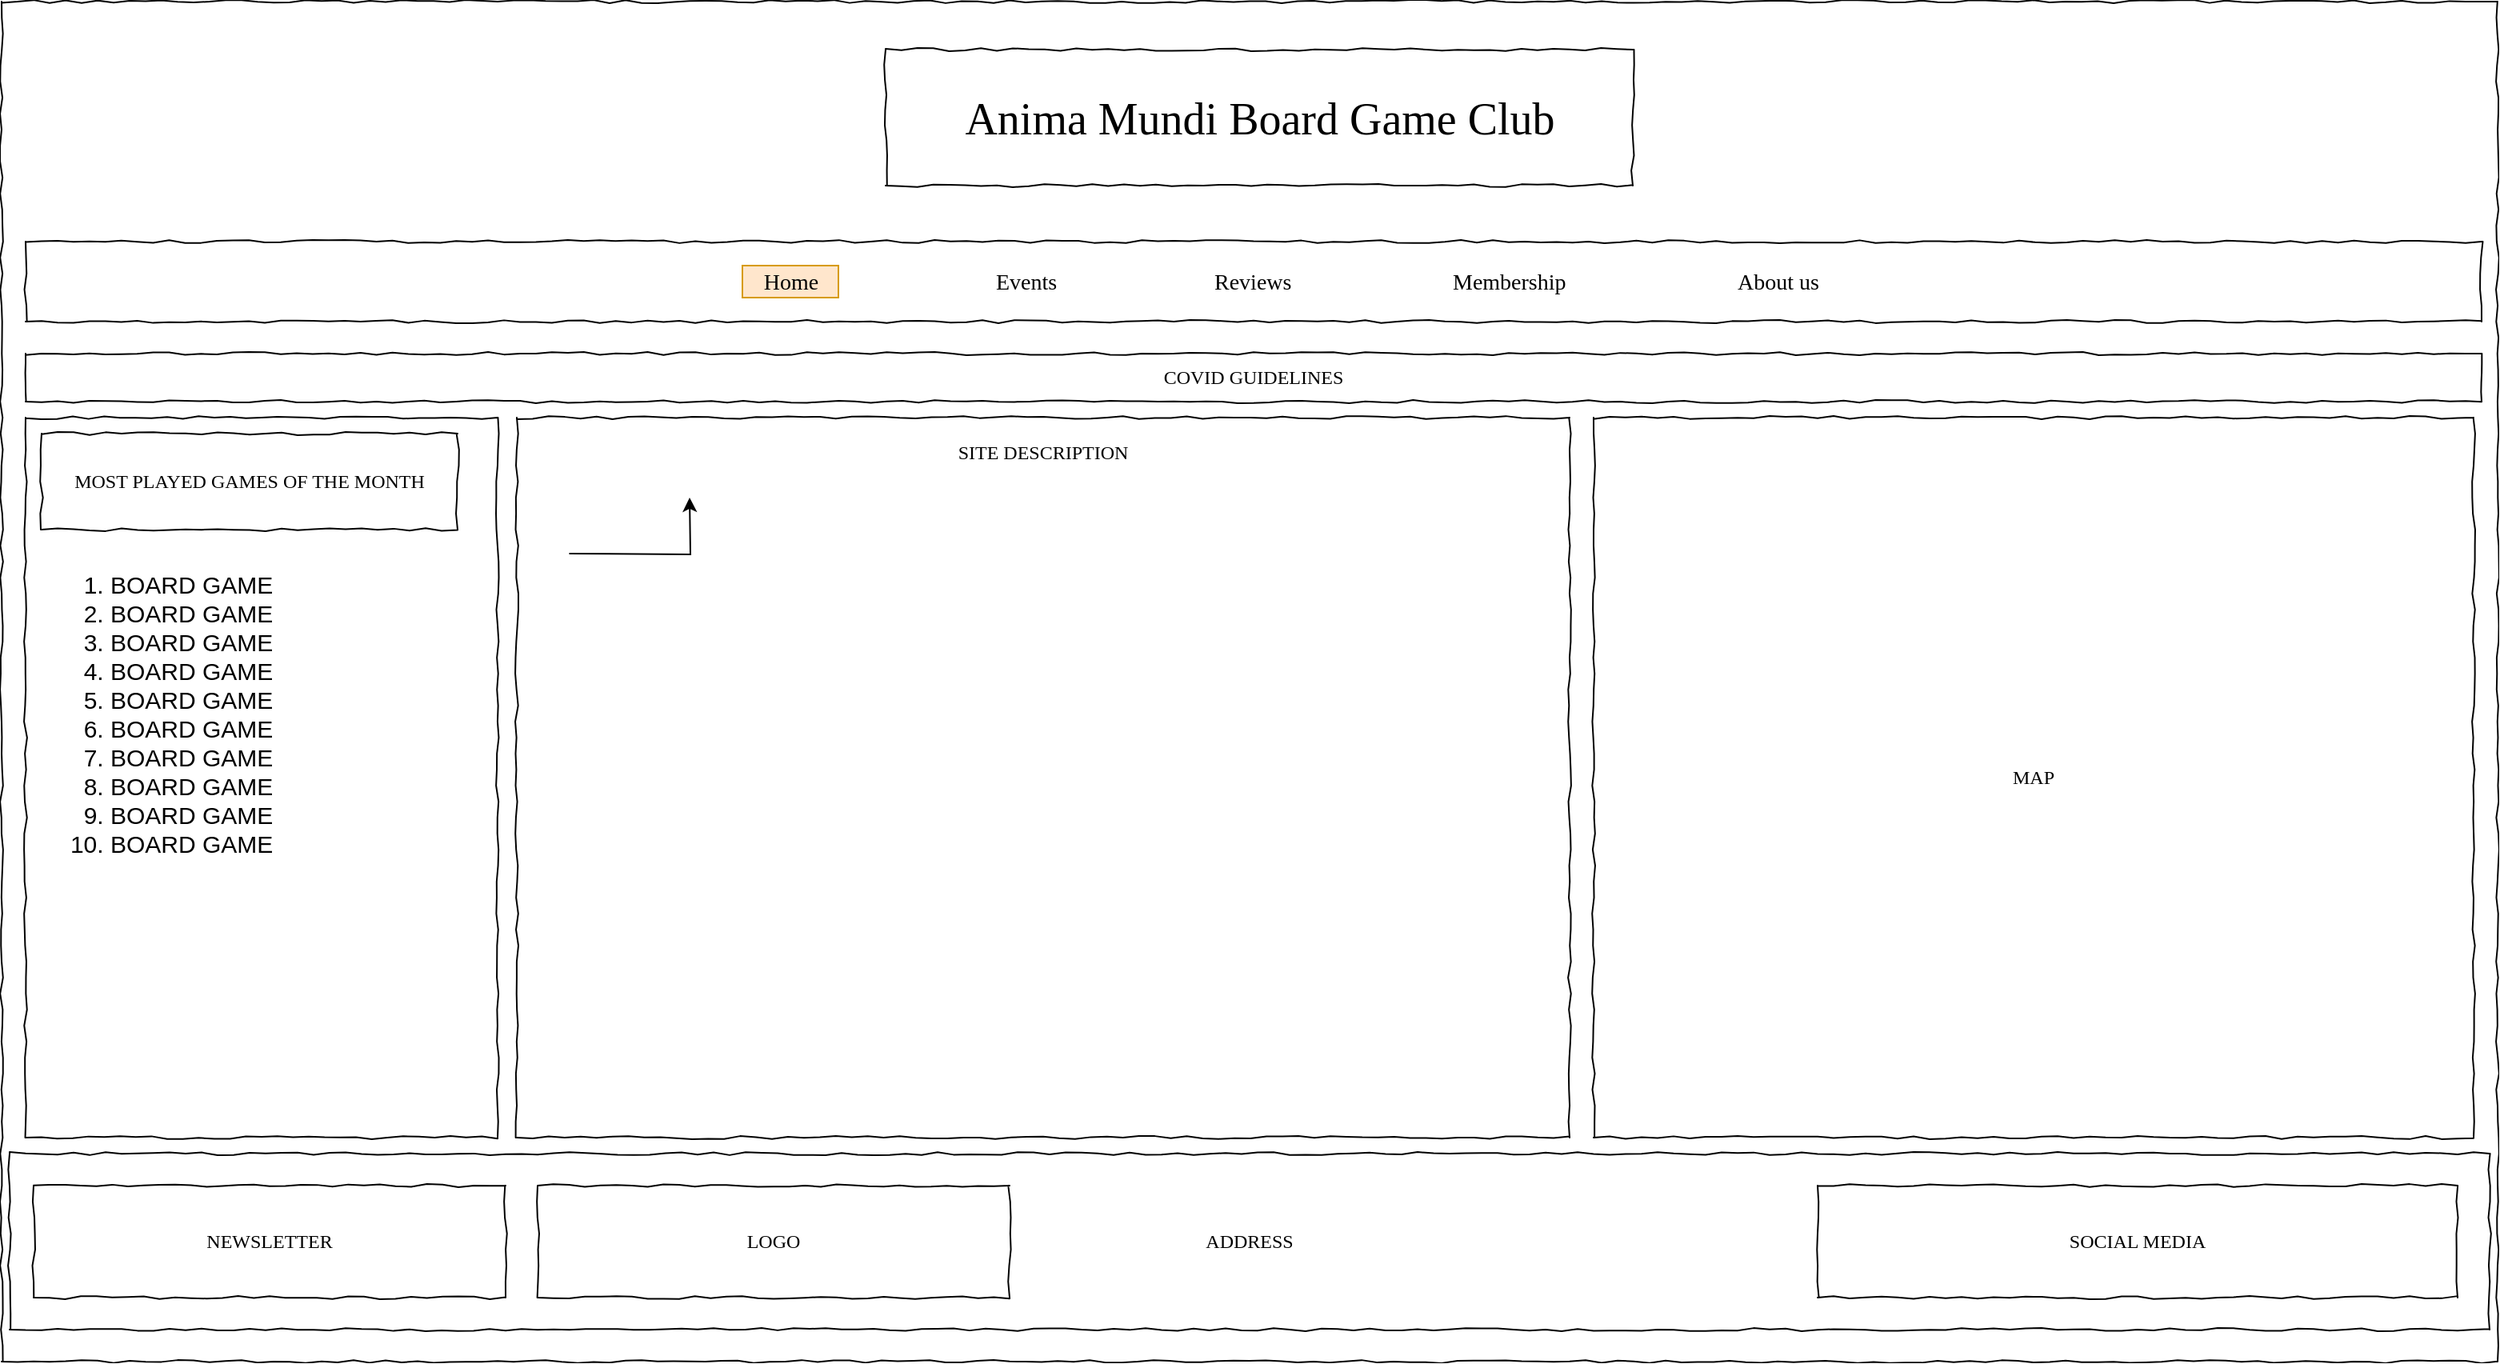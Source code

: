 <mxfile version="15.1.4" type="device" pages="7"><diagram name="Main" id="03018318-947c-dd8e-b7a3-06fadd420f32"><mxGraphModel dx="2062" dy="1160" grid="1" gridSize="10" guides="1" tooltips="1" connect="1" arrows="1" fold="1" page="1" pageScale="1" pageWidth="1600" pageHeight="1200" background="none" math="0" shadow="0"><root><mxCell id="0"/><mxCell id="1" parent="0"/><mxCell id="KSsvi-FdOm2nH63AOsz7-27" value="" style="whiteSpace=wrap;html=1;rounded=0;shadow=0;labelBackgroundColor=none;strokeColor=#000000;strokeWidth=1;fillColor=none;fontFamily=Verdana;fontSize=12;fontColor=#000000;align=center;comic=1;" parent="1" vertex="1"><mxGeometry x="30" y="40" width="1560" height="850" as="geometry"/></mxCell><mxCell id="677b7b8949515195-8" value="" style="whiteSpace=wrap;html=1;rounded=0;shadow=0;labelBackgroundColor=none;strokeWidth=1;fillColor=none;fontFamily=Verdana;fontSize=12;align=center;comic=1;" parent="1" vertex="1"><mxGeometry x="45" y="300" width="295" height="450" as="geometry"/></mxCell><mxCell id="677b7b8949515195-15" value="&lt;div style=&quot;text-align: justify&quot;&gt;SITE DESCRIPTION&lt;/div&gt;" style="whiteSpace=wrap;html=1;rounded=0;shadow=0;labelBackgroundColor=none;strokeWidth=1;fillColor=none;fontFamily=Verdana;fontSize=12;align=center;verticalAlign=top;spacing=10;comic=1;" parent="1" vertex="1"><mxGeometry x="352" y="300" width="658" height="450" as="geometry"/></mxCell><mxCell id="677b7b8949515195-26" value="MAP" style="whiteSpace=wrap;html=1;rounded=0;shadow=0;labelBackgroundColor=none;strokeWidth=1;fillColor=none;fontFamily=Verdana;fontSize=12;align=center;comic=1;" parent="1" vertex="1"><mxGeometry x="1025" y="300" width="550" height="450" as="geometry"/></mxCell><mxCell id="GOJK8IqNdyb3k1FqaGKl-1" value="MOST PLAYED GAMES OF THE MONTH" style="whiteSpace=wrap;html=1;rounded=0;shadow=0;labelBackgroundColor=none;strokeWidth=1;fillColor=none;fontFamily=Verdana;fontSize=12;align=center;comic=1;" parent="1" vertex="1"><mxGeometry x="55" y="310" width="260" height="60" as="geometry"/></mxCell><mxCell id="GOJK8IqNdyb3k1FqaGKl-7" value="&lt;ol style=&quot;font-size: 15px;&quot;&gt;&lt;li style=&quot;font-size: 15px;&quot;&gt;BOARD GAME&lt;/li&gt;&lt;li style=&quot;font-size: 15px;&quot;&gt;BOARD GAME&lt;/li&gt;&lt;li style=&quot;font-size: 15px;&quot;&gt;BOARD GAME&lt;/li&gt;&lt;li style=&quot;font-size: 15px;&quot;&gt;BOARD GAME&lt;/li&gt;&lt;li style=&quot;font-size: 15px;&quot;&gt;BOARD GAME&lt;/li&gt;&lt;li style=&quot;font-size: 15px;&quot;&gt;BOARD GAME&lt;/li&gt;&lt;li style=&quot;font-size: 15px;&quot;&gt;BOARD GAME&lt;/li&gt;&lt;li style=&quot;font-size: 15px;&quot;&gt;BOARD GAME&lt;/li&gt;&lt;li style=&quot;font-size: 15px;&quot;&gt;BOARD GAME&lt;/li&gt;&lt;li style=&quot;font-size: 15px;&quot;&gt;BOARD GAME&lt;/li&gt;&lt;/ol&gt;" style="text;strokeColor=none;fillColor=none;html=1;whiteSpace=wrap;verticalAlign=middle;overflow=hidden;fontSize=15;spacingTop=0;spacing=-2;" parent="1" vertex="1"><mxGeometry x="60" y="380" width="215" height="210" as="geometry"/></mxCell><mxCell id="5MPY6h8Lu9N6aFXMLprX-5" style="edgeStyle=orthogonalEdgeStyle;rounded=0;orthogonalLoop=1;jettySize=auto;html=1;" parent="1" edge="1"><mxGeometry relative="1" as="geometry"><mxPoint x="460" y="350" as="targetPoint"/><mxPoint x="384.75" y="385" as="sourcePoint"/></mxGeometry></mxCell><mxCell id="KSsvi-FdOm2nH63AOsz7-28" value="ADDRESS" style="whiteSpace=wrap;html=1;rounded=0;shadow=0;labelBackgroundColor=none;strokeWidth=1;fillColor=none;fontFamily=Verdana;fontSize=12;align=center;comic=1;" parent="1" vertex="1"><mxGeometry x="35" y="760" width="1550" height="110" as="geometry"/></mxCell><mxCell id="KSsvi-FdOm2nH63AOsz7-29" value="SOCIAL MEDIA" style="whiteSpace=wrap;html=1;rounded=0;shadow=0;labelBackgroundColor=none;strokeWidth=1;fillColor=none;fontFamily=Verdana;fontSize=12;align=center;comic=1;" parent="1" vertex="1"><mxGeometry x="1165" y="780" width="400" height="70" as="geometry"/></mxCell><mxCell id="KSsvi-FdOm2nH63AOsz7-30" value="NEWSLETTER" style="whiteSpace=wrap;html=1;rounded=0;shadow=0;labelBackgroundColor=none;strokeWidth=1;fillColor=none;fontFamily=Verdana;fontSize=12;align=center;comic=1;" parent="1" vertex="1"><mxGeometry x="50" y="780" width="295" height="70" as="geometry"/></mxCell><mxCell id="KSsvi-FdOm2nH63AOsz7-31" value="LOGO" style="whiteSpace=wrap;html=1;rounded=0;shadow=0;labelBackgroundColor=none;strokeWidth=1;fillColor=none;fontFamily=Verdana;fontSize=12;align=center;comic=1;" parent="1" vertex="1"><mxGeometry x="365" y="780" width="295" height="70" as="geometry"/></mxCell><mxCell id="KSsvi-FdOm2nH63AOsz7-32" value="Anima Mundi Board Game Club" style="whiteSpace=wrap;html=1;rounded=0;shadow=0;labelBackgroundColor=none;strokeWidth=1;fontFamily=Verdana;fontSize=28;align=center;comic=1;" parent="1" vertex="1"><mxGeometry x="582.5" y="70" width="467" height="85" as="geometry"/></mxCell><mxCell id="KSsvi-FdOm2nH63AOsz7-33" value="" style="whiteSpace=wrap;html=1;rounded=0;shadow=0;labelBackgroundColor=none;strokeWidth=1;fillColor=none;fontFamily=Verdana;fontSize=12;align=center;comic=1;" parent="1" vertex="1"><mxGeometry x="45" y="190" width="1535" height="50" as="geometry"/></mxCell><mxCell id="KSsvi-FdOm2nH63AOsz7-34" value="Home" style="text;html=1;points=[];align=center;verticalAlign=top;spacingTop=-4;fontSize=14;fontFamily=Verdana;fillColor=#ffe6cc;strokeColor=#d79b00;" parent="1" vertex="1"><mxGeometry x="493" y="205" width="60" height="20" as="geometry"/></mxCell><mxCell id="KSsvi-FdOm2nH63AOsz7-35" value="Events" style="text;html=1;points=[];align=center;verticalAlign=top;spacingTop=-4;fontSize=14;fontFamily=Verdana" parent="1" vertex="1"><mxGeometry x="640" y="205" width="60" height="20" as="geometry"/></mxCell><mxCell id="KSsvi-FdOm2nH63AOsz7-36" value="Reviews" style="text;html=1;points=[];align=left;verticalAlign=top;spacingTop=-4;fontSize=14;fontFamily=Verdana" parent="1" vertex="1"><mxGeometry x="786" y="205" width="60" height="20" as="geometry"/></mxCell><mxCell id="KSsvi-FdOm2nH63AOsz7-37" value="COVID GUIDELINES" style="whiteSpace=wrap;html=1;rounded=0;shadow=0;labelBackgroundColor=none;strokeWidth=1;fillColor=none;fontFamily=Verdana;fontSize=12;align=center;comic=1;" parent="1" vertex="1"><mxGeometry x="45" y="260" width="1535" height="30" as="geometry"/></mxCell><mxCell id="KSsvi-FdOm2nH63AOsz7-38" value="About us" style="text;html=1;points=[];align=center;verticalAlign=top;spacingTop=-4;fontSize=14;fontFamily=Verdana;" parent="1" vertex="1"><mxGeometry x="1105" y="205" width="70" height="20" as="geometry"/></mxCell><mxCell id="KSsvi-FdOm2nH63AOsz7-39" value="Membership" style="text;html=1;points=[];align=left;verticalAlign=top;spacingTop=-4;fontSize=14;fontFamily=Verdana;" parent="1" vertex="1"><mxGeometry x="935" y="205" width="85" height="20" as="geometry"/></mxCell></root></mxGraphModel></diagram><diagram name="Events" id="_TDW7Qhro5rWFL1rp3XJ"><mxGraphModel dx="2062" dy="1160" grid="1" gridSize="10" guides="1" tooltips="1" connect="1" arrows="1" fold="1" page="1" pageScale="1" pageWidth="1600" pageHeight="1200" background="none" math="0" shadow="0"><root><mxCell id="t6-bNSC78inA-mY6vj69-0"/><mxCell id="t6-bNSC78inA-mY6vj69-1" parent="t6-bNSC78inA-mY6vj69-0"/><mxCell id="t6-bNSC78inA-mY6vj69-20" value="PAST EVENTS" style="whiteSpace=wrap;html=1;rounded=0;shadow=0;labelBackgroundColor=none;strokeWidth=1;fillColor=none;fontFamily=Verdana;fontSize=12;align=center;comic=1;spacingLeft=20;labelPosition=center;verticalLabelPosition=top;verticalAlign=bottom;spacing=-21;" parent="t6-bNSC78inA-mY6vj69-1" vertex="1"><mxGeometry x="770" y="270" width="790" height="600" as="geometry"/></mxCell><mxCell id="pbylMQak9GpHLzQ9OBa7-9" value="" style="aspect=fixed;html=1;points=[];align=center;image;fontSize=12;image=img/lib/azure2/general/Image.svg;opacity=60;" parent="t6-bNSC78inA-mY6vj69-1" vertex="1"><mxGeometry x="1175" y="380" width="174.55" height="120" as="geometry"/></mxCell><mxCell id="pbylMQak9GpHLzQ9OBa7-11" value="" style="aspect=fixed;html=1;points=[];align=center;image;fontSize=12;image=img/lib/azure2/general/Image.svg;opacity=60;" parent="t6-bNSC78inA-mY6vj69-1" vertex="1"><mxGeometry x="1367.05" y="380" width="174.55" height="120" as="geometry"/></mxCell><mxCell id="pbylMQak9GpHLzQ9OBa7-13" value="" style="aspect=fixed;html=1;points=[];align=center;image;fontSize=12;image=img/lib/azure2/general/Image.svg;opacity=60;" parent="t6-bNSC78inA-mY6vj69-1" vertex="1"><mxGeometry x="1175" y="510" width="174.55" height="120" as="geometry"/></mxCell><mxCell id="pbylMQak9GpHLzQ9OBa7-14" value="" style="aspect=fixed;html=1;points=[];align=center;image;fontSize=12;image=img/lib/azure2/general/Image.svg;opacity=60;" parent="t6-bNSC78inA-mY6vj69-1" vertex="1"><mxGeometry x="1367.05" y="645" width="174.55" height="120" as="geometry"/></mxCell><mxCell id="pbylMQak9GpHLzQ9OBa7-15" value="" style="aspect=fixed;html=1;points=[];align=center;image;fontSize=12;image=img/lib/azure2/general/Image.svg;opacity=60;" parent="t6-bNSC78inA-mY6vj69-1" vertex="1"><mxGeometry x="1367.05" y="510" width="174.55" height="120" as="geometry"/></mxCell><mxCell id="pbylMQak9GpHLzQ9OBa7-16" value="" style="aspect=fixed;html=1;points=[];align=center;image;fontSize=12;image=img/lib/azure2/general/Image.svg;opacity=60;" parent="t6-bNSC78inA-mY6vj69-1" vertex="1"><mxGeometry x="1175" y="645" width="174.55" height="120" as="geometry"/></mxCell><mxCell id="kJbrHZb5W9MPSKrwaLZk-5" value="" style="aspect=fixed;html=1;points=[];align=center;image;fontSize=12;image=img/lib/azure2/general/Image.svg;opacity=60;" parent="t6-bNSC78inA-mY6vj69-1" vertex="1"><mxGeometry x="790" y="380" width="174.55" height="120" as="geometry"/></mxCell><mxCell id="kJbrHZb5W9MPSKrwaLZk-6" value="" style="aspect=fixed;html=1;points=[];align=center;image;fontSize=12;image=img/lib/azure2/general/Image.svg;opacity=60;" parent="t6-bNSC78inA-mY6vj69-1" vertex="1"><mxGeometry x="982.05" y="380" width="174.55" height="120" as="geometry"/></mxCell><mxCell id="kJbrHZb5W9MPSKrwaLZk-7" value="" style="aspect=fixed;html=1;points=[];align=center;image;fontSize=12;image=img/lib/azure2/general/Image.svg;opacity=60;" parent="t6-bNSC78inA-mY6vj69-1" vertex="1"><mxGeometry x="790" y="510" width="174.55" height="120" as="geometry"/></mxCell><mxCell id="kJbrHZb5W9MPSKrwaLZk-8" value="" style="aspect=fixed;html=1;points=[];align=center;image;fontSize=12;image=img/lib/azure2/general/Image.svg;opacity=60;" parent="t6-bNSC78inA-mY6vj69-1" vertex="1"><mxGeometry x="982.05" y="645" width="174.55" height="120" as="geometry"/></mxCell><mxCell id="kJbrHZb5W9MPSKrwaLZk-9" value="" style="aspect=fixed;html=1;points=[];align=center;image;fontSize=12;image=img/lib/azure2/general/Image.svg;opacity=60;" parent="t6-bNSC78inA-mY6vj69-1" vertex="1"><mxGeometry x="982.05" y="510" width="174.55" height="120" as="geometry"/></mxCell><mxCell id="kJbrHZb5W9MPSKrwaLZk-10" value="" style="aspect=fixed;html=1;points=[];align=center;image;fontSize=12;image=img/lib/azure2/general/Image.svg;opacity=60;" parent="t6-bNSC78inA-mY6vj69-1" vertex="1"><mxGeometry x="790" y="645" width="174.55" height="120" as="geometry"/></mxCell><mxCell id="JMoNKvjKTdtc05txGNzY-0" style="edgeStyle=orthogonalEdgeStyle;rounded=0;orthogonalLoop=1;jettySize=auto;html=1;entryX=-0.001;entryY=0.513;entryDx=0;entryDy=0;entryPerimeter=0;" parent="t6-bNSC78inA-mY6vj69-1" target="JMoNKvjKTdtc05txGNzY-1" edge="1"><mxGeometry relative="1" as="geometry"><mxPoint x="1887.19" y="380" as="targetPoint"/><mxPoint x="1541.6" y="395" as="sourcePoint"/></mxGeometry></mxCell><mxCell id="JMoNKvjKTdtc05txGNzY-2" value="" style="whiteSpace=wrap;html=1;rounded=0;shadow=0;labelBackgroundColor=none;strokeColor=#000000;strokeWidth=1;fillColor=none;fontFamily=Verdana;fontSize=12;fontColor=#000000;align=center;comic=1;" parent="t6-bNSC78inA-mY6vj69-1" vertex="1"><mxGeometry x="1610" y="10" width="1580" height="1000" as="geometry"/></mxCell><mxCell id="JMoNKvjKTdtc05txGNzY-3" value="CURRENT EVENTS" style="whiteSpace=wrap;html=1;rounded=0;shadow=0;labelBackgroundColor=none;strokeWidth=1;fillColor=none;fontFamily=Verdana;fontSize=12;align=center;comic=1;spacingLeft=20;labelPosition=center;verticalLabelPosition=top;verticalAlign=bottom;spacing=-27;" parent="t6-bNSC78inA-mY6vj69-1" vertex="1"><mxGeometry x="1630" y="270" width="720" height="600" as="geometry"/></mxCell><mxCell id="JMoNKvjKTdtc05txGNzY-4" value="PAST EVENTS" style="whiteSpace=wrap;html=1;rounded=0;shadow=0;labelBackgroundColor=none;strokeWidth=1;fillColor=none;fontFamily=Verdana;fontSize=12;align=center;comic=1;spacingLeft=20;labelPosition=center;verticalLabelPosition=top;verticalAlign=bottom;spacing=-21;" parent="t6-bNSC78inA-mY6vj69-1" vertex="1"><mxGeometry x="2380" y="270" width="790" height="600" as="geometry"/></mxCell><mxCell id="JMoNKvjKTdtc05txGNzY-5" value="Weekly Events" style="whiteSpace=wrap;html=1;rounded=0;shadow=0;labelBackgroundColor=none;strokeWidth=1;fillColor=none;fontFamily=Verdana;fontSize=12;align=left;comic=1;spacingLeft=20;" parent="t6-bNSC78inA-mY6vj69-1" vertex="1"><mxGeometry x="1650" y="322.5" width="680" height="247.5" as="geometry"/></mxCell><mxCell id="JMoNKvjKTdtc05txGNzY-6" value="" style="aspect=fixed;html=1;points=[];align=center;image;fontSize=12;image=img/lib/azure2/general/Image.svg;opacity=60;" parent="t6-bNSC78inA-mY6vj69-1" vertex="1"><mxGeometry x="2785" y="380" width="174.55" height="120" as="geometry"/></mxCell><mxCell id="JMoNKvjKTdtc05txGNzY-7" value="" style="aspect=fixed;html=1;points=[];align=center;image;fontSize=12;image=img/lib/azure2/general/Image.svg;opacity=60;" parent="t6-bNSC78inA-mY6vj69-1" vertex="1"><mxGeometry x="2977.05" y="380" width="174.55" height="120" as="geometry"/></mxCell><mxCell id="JMoNKvjKTdtc05txGNzY-8" value="" style="aspect=fixed;html=1;points=[];align=center;image;fontSize=12;image=img/lib/azure2/general/Image.svg;opacity=60;" parent="t6-bNSC78inA-mY6vj69-1" vertex="1"><mxGeometry x="2785" y="510" width="174.55" height="120" as="geometry"/></mxCell><mxCell id="JMoNKvjKTdtc05txGNzY-9" value="" style="aspect=fixed;html=1;points=[];align=center;image;fontSize=12;image=img/lib/azure2/general/Image.svg;opacity=60;" parent="t6-bNSC78inA-mY6vj69-1" vertex="1"><mxGeometry x="2977.05" y="645" width="174.55" height="120" as="geometry"/></mxCell><mxCell id="JMoNKvjKTdtc05txGNzY-10" value="" style="aspect=fixed;html=1;points=[];align=center;image;fontSize=12;image=img/lib/azure2/general/Image.svg;opacity=60;" parent="t6-bNSC78inA-mY6vj69-1" vertex="1"><mxGeometry x="2977.05" y="510" width="174.55" height="120" as="geometry"/></mxCell><mxCell id="JMoNKvjKTdtc05txGNzY-11" value="" style="aspect=fixed;html=1;points=[];align=center;image;fontSize=12;image=img/lib/azure2/general/Image.svg;opacity=60;" parent="t6-bNSC78inA-mY6vj69-1" vertex="1"><mxGeometry x="2785" y="645" width="174.55" height="120" as="geometry"/></mxCell><mxCell id="JMoNKvjKTdtc05txGNzY-12" value="Monthly Events" style="whiteSpace=wrap;html=1;rounded=0;shadow=0;labelBackgroundColor=none;strokeWidth=1;fillColor=none;fontFamily=Verdana;fontSize=12;align=left;comic=1;spacingLeft=20;" parent="t6-bNSC78inA-mY6vj69-1" vertex="1"><mxGeometry x="1650" y="580" width="680" height="250" as="geometry"/></mxCell><mxCell id="JMoNKvjKTdtc05txGNzY-13" value="Anima Mundi Board Game Club" style="whiteSpace=wrap;html=1;rounded=0;shadow=0;labelBackgroundColor=none;strokeWidth=1;fontFamily=Verdana;fontSize=28;align=center;comic=1;" parent="t6-bNSC78inA-mY6vj69-1" vertex="1"><mxGeometry x="2167.5" y="40" width="467" height="85" as="geometry"/></mxCell><mxCell id="JMoNKvjKTdtc05txGNzY-14" value="" style="whiteSpace=wrap;html=1;rounded=0;shadow=0;labelBackgroundColor=none;strokeWidth=1;fillColor=none;fontFamily=Verdana;fontSize=12;align=center;comic=1;" parent="t6-bNSC78inA-mY6vj69-1" vertex="1"><mxGeometry x="1630" y="160" width="1550" height="50" as="geometry"/></mxCell><mxCell id="JMoNKvjKTdtc05txGNzY-15" value="Home" style="text;html=1;points=[];align=center;verticalAlign=top;spacingTop=-4;fontSize=14;fontFamily=Verdana;" parent="t6-bNSC78inA-mY6vj69-1" vertex="1"><mxGeometry x="2078" y="175" width="60" height="20" as="geometry"/></mxCell><mxCell id="JMoNKvjKTdtc05txGNzY-16" value="Events" style="text;html=1;points=[];align=center;verticalAlign=top;spacingTop=-4;fontSize=14;fontFamily=Verdana;fillColor=#ffe6cc;strokeColor=#d79b00;" parent="t6-bNSC78inA-mY6vj69-1" vertex="1"><mxGeometry x="2225" y="175" width="60" height="20" as="geometry"/></mxCell><mxCell id="JMoNKvjKTdtc05txGNzY-17" value="Reviews" style="text;html=1;points=[];align=left;verticalAlign=top;spacingTop=-4;fontSize=14;fontFamily=Verdana" parent="t6-bNSC78inA-mY6vj69-1" vertex="1"><mxGeometry x="2371" y="175" width="60" height="20" as="geometry"/></mxCell><mxCell id="JMoNKvjKTdtc05txGNzY-18" value="About us" style="text;html=1;points=[];align=center;verticalAlign=top;spacingTop=-4;fontSize=14;fontFamily=Verdana;" parent="t6-bNSC78inA-mY6vj69-1" vertex="1"><mxGeometry x="2690" y="175" width="70" height="20" as="geometry"/></mxCell><mxCell id="JMoNKvjKTdtc05txGNzY-19" value="Membership" style="text;html=1;points=[];align=left;verticalAlign=top;spacingTop=-4;fontSize=14;fontFamily=Verdana" parent="t6-bNSC78inA-mY6vj69-1" vertex="1"><mxGeometry x="2520" y="175" width="83" height="20" as="geometry"/></mxCell><mxCell id="JMoNKvjKTdtc05txGNzY-20" value="COVID GUIDELINES" style="whiteSpace=wrap;html=1;rounded=0;shadow=0;labelBackgroundColor=none;strokeWidth=1;fillColor=none;fontFamily=Verdana;fontSize=12;align=center;comic=1;" parent="t6-bNSC78inA-mY6vj69-1" vertex="1"><mxGeometry x="1630" y="230" width="1550" height="30" as="geometry"/></mxCell><mxCell id="JMoNKvjKTdtc05txGNzY-21" value="ADDRESS" style="whiteSpace=wrap;html=1;rounded=0;shadow=0;labelBackgroundColor=none;strokeWidth=1;fillColor=none;fontFamily=Verdana;fontSize=12;align=center;comic=1;" parent="t6-bNSC78inA-mY6vj69-1" vertex="1"><mxGeometry x="1626" y="890" width="1550" height="110" as="geometry"/></mxCell><mxCell id="JMoNKvjKTdtc05txGNzY-22" value="SOCIAL MEDIA" style="whiteSpace=wrap;html=1;rounded=0;shadow=0;labelBackgroundColor=none;strokeWidth=1;fillColor=none;fontFamily=Verdana;fontSize=12;align=center;comic=1;" parent="t6-bNSC78inA-mY6vj69-1" vertex="1"><mxGeometry x="2756" y="910" width="400" height="70" as="geometry"/></mxCell><mxCell id="JMoNKvjKTdtc05txGNzY-23" value="NEWSLETTER" style="whiteSpace=wrap;html=1;rounded=0;shadow=0;labelBackgroundColor=none;strokeWidth=1;fillColor=none;fontFamily=Verdana;fontSize=12;align=center;comic=1;" parent="t6-bNSC78inA-mY6vj69-1" vertex="1"><mxGeometry x="1641" y="910" width="295" height="70" as="geometry"/></mxCell><mxCell id="JMoNKvjKTdtc05txGNzY-24" value="LOGO" style="whiteSpace=wrap;html=1;rounded=0;shadow=0;labelBackgroundColor=none;strokeWidth=1;fillColor=none;fontFamily=Verdana;fontSize=12;align=center;comic=1;" parent="t6-bNSC78inA-mY6vj69-1" vertex="1"><mxGeometry x="1956" y="910" width="295" height="70" as="geometry"/></mxCell><mxCell id="JMoNKvjKTdtc05txGNzY-25" value="" style="aspect=fixed;html=1;points=[];align=center;image;fontSize=12;image=img/lib/azure2/general/Image.svg;opacity=60;" parent="t6-bNSC78inA-mY6vj69-1" vertex="1"><mxGeometry x="2400" y="380" width="174.55" height="120" as="geometry"/></mxCell><mxCell id="JMoNKvjKTdtc05txGNzY-26" value="" style="aspect=fixed;html=1;points=[];align=center;image;fontSize=12;image=img/lib/azure2/general/Image.svg;opacity=60;" parent="t6-bNSC78inA-mY6vj69-1" vertex="1"><mxGeometry x="2592.05" y="380" width="174.55" height="120" as="geometry"/></mxCell><mxCell id="JMoNKvjKTdtc05txGNzY-27" value="" style="aspect=fixed;html=1;points=[];align=center;image;fontSize=12;image=img/lib/azure2/general/Image.svg;opacity=60;" parent="t6-bNSC78inA-mY6vj69-1" vertex="1"><mxGeometry x="2400" y="510" width="174.55" height="120" as="geometry"/></mxCell><mxCell id="JMoNKvjKTdtc05txGNzY-28" value="" style="aspect=fixed;html=1;points=[];align=center;image;fontSize=12;image=img/lib/azure2/general/Image.svg;opacity=60;" parent="t6-bNSC78inA-mY6vj69-1" vertex="1"><mxGeometry x="2592.05" y="645" width="174.55" height="120" as="geometry"/></mxCell><mxCell id="JMoNKvjKTdtc05txGNzY-29" value="" style="aspect=fixed;html=1;points=[];align=center;image;fontSize=12;image=img/lib/azure2/general/Image.svg;opacity=60;" parent="t6-bNSC78inA-mY6vj69-1" vertex="1"><mxGeometry x="2592.05" y="510" width="174.55" height="120" as="geometry"/></mxCell><mxCell id="JMoNKvjKTdtc05txGNzY-30" value="" style="aspect=fixed;html=1;points=[];align=center;image;fontSize=12;image=img/lib/azure2/general/Image.svg;opacity=60;" parent="t6-bNSC78inA-mY6vj69-1" vertex="1"><mxGeometry x="2400" y="645" width="174.55" height="120" as="geometry"/></mxCell><mxCell id="JMoNKvjKTdtc05txGNzY-32" value="" style="rounded=0;whiteSpace=wrap;html=1;fillColor=#B8B8B8;fillOpacity=80;" parent="t6-bNSC78inA-mY6vj69-1" vertex="1"><mxGeometry x="1610" y="10" width="1580" height="1000" as="geometry"/></mxCell><mxCell id="JMoNKvjKTdtc05txGNzY-1" value="TO OPEN IN THE SAME PAGE IN A BIGGER SIZE" style="aspect=fixed;html=1;points=[];align=center;image;fontSize=12;image=img/lib/azure2/general/Image.svg;opacity=60;" parent="t6-bNSC78inA-mY6vj69-1" vertex="1"><mxGeometry x="1870" y="125" width="1141.82" height="785" as="geometry"/></mxCell><mxCell id="JMoNKvjKTdtc05txGNzY-33" value="" style="shape=image;html=1;verticalAlign=top;verticalLabelPosition=bottom;labelBackgroundColor=#ffffff;imageAspect=0;aspect=fixed;image=https://cdn4.iconfinder.com/data/icons/feather/24/x-128.png;fillColor=#B8B8B8;gradientColor=none;" parent="t6-bNSC78inA-mY6vj69-1" vertex="1"><mxGeometry x="3100" y="30" width="70" height="70" as="geometry"/></mxCell><mxCell id="JMoNKvjKTdtc05txGNzY-34" value="" style="html=1;shadow=0;dashed=0;align=center;verticalAlign=middle;shape=mxgraph.arrows2.arrow;dy=0.6;dx=40;notch=0;fillColor=#B8B8B8;gradientColor=none;" parent="t6-bNSC78inA-mY6vj69-1" vertex="1"><mxGeometry x="3090" y="470" width="40" height="110" as="geometry"/></mxCell><mxCell id="JMoNKvjKTdtc05txGNzY-35" value="" style="html=1;shadow=0;dashed=0;align=center;verticalAlign=middle;shape=mxgraph.arrows2.arrow;dy=0.6;dx=40;flipH=1;notch=0;fillColor=#B8B8B8;gradientColor=none;" parent="t6-bNSC78inA-mY6vj69-1" vertex="1"><mxGeometry x="1700" y="482.5" width="40" height="97.5" as="geometry"/></mxCell><mxCell id="xJIA31giUDTMRJEZAqOX-13" value="" style="whiteSpace=wrap;html=1;rounded=0;shadow=0;labelBackgroundColor=none;strokeColor=#000000;strokeWidth=1;fillColor=none;fontFamily=Verdana;fontSize=12;fontColor=#000000;align=center;comic=1;" parent="t6-bNSC78inA-mY6vj69-1" vertex="1"><mxGeometry x="20" y="10" width="1580" height="1000" as="geometry"/></mxCell><mxCell id="xJIA31giUDTMRJEZAqOX-14" value="CURRENT EVENTS" style="whiteSpace=wrap;html=1;rounded=0;shadow=0;labelBackgroundColor=none;strokeWidth=1;fillColor=none;fontFamily=Verdana;fontSize=12;align=center;comic=1;spacingLeft=20;labelPosition=center;verticalLabelPosition=top;verticalAlign=bottom;spacing=-27;" parent="t6-bNSC78inA-mY6vj69-1" vertex="1"><mxGeometry x="40" y="270" width="720" height="600" as="geometry"/></mxCell><mxCell id="xJIA31giUDTMRJEZAqOX-16" value="Weekly Events" style="whiteSpace=wrap;html=1;rounded=0;shadow=0;labelBackgroundColor=none;strokeWidth=1;fillColor=none;fontFamily=Verdana;fontSize=12;align=left;comic=1;spacingLeft=20;" parent="t6-bNSC78inA-mY6vj69-1" vertex="1"><mxGeometry x="60" y="322.5" width="680" height="247.5" as="geometry"/></mxCell><mxCell id="xJIA31giUDTMRJEZAqOX-23" value="Monthly Events" style="whiteSpace=wrap;html=1;rounded=0;shadow=0;labelBackgroundColor=none;strokeWidth=1;fillColor=none;fontFamily=Verdana;fontSize=12;align=left;comic=1;spacingLeft=20;" parent="t6-bNSC78inA-mY6vj69-1" vertex="1"><mxGeometry x="60" y="580" width="680" height="250" as="geometry"/></mxCell><mxCell id="xJIA31giUDTMRJEZAqOX-24" value="Anima Mundi Board Game Club" style="whiteSpace=wrap;html=1;rounded=0;shadow=0;labelBackgroundColor=none;strokeWidth=1;fontFamily=Verdana;fontSize=28;align=center;comic=1;" parent="t6-bNSC78inA-mY6vj69-1" vertex="1"><mxGeometry x="577.5" y="40" width="467" height="85" as="geometry"/></mxCell><mxCell id="xJIA31giUDTMRJEZAqOX-25" value="" style="whiteSpace=wrap;html=1;rounded=0;shadow=0;labelBackgroundColor=none;strokeWidth=1;fillColor=none;fontFamily=Verdana;fontSize=12;align=center;comic=1;" parent="t6-bNSC78inA-mY6vj69-1" vertex="1"><mxGeometry x="40" y="160" width="1550" height="50" as="geometry"/></mxCell><mxCell id="xJIA31giUDTMRJEZAqOX-26" value="Home" style="text;html=1;points=[];align=center;verticalAlign=top;spacingTop=-4;fontSize=14;fontFamily=Verdana;" parent="t6-bNSC78inA-mY6vj69-1" vertex="1"><mxGeometry x="488" y="175" width="60" height="20" as="geometry"/></mxCell><mxCell id="xJIA31giUDTMRJEZAqOX-27" value="Events" style="text;html=1;points=[];align=center;verticalAlign=top;spacingTop=-4;fontSize=14;fontFamily=Verdana;fillColor=#ffe6cc;strokeColor=#d79b00;" parent="t6-bNSC78inA-mY6vj69-1" vertex="1"><mxGeometry x="635" y="175" width="60" height="20" as="geometry"/></mxCell><mxCell id="xJIA31giUDTMRJEZAqOX-28" value="Reviews" style="text;html=1;points=[];align=left;verticalAlign=top;spacingTop=-4;fontSize=14;fontFamily=Verdana" parent="t6-bNSC78inA-mY6vj69-1" vertex="1"><mxGeometry x="781" y="175" width="60" height="20" as="geometry"/></mxCell><mxCell id="xJIA31giUDTMRJEZAqOX-29" value="About us" style="text;html=1;points=[];align=center;verticalAlign=top;spacingTop=-4;fontSize=14;fontFamily=Verdana;" parent="t6-bNSC78inA-mY6vj69-1" vertex="1"><mxGeometry x="1100" y="175" width="70" height="20" as="geometry"/></mxCell><mxCell id="xJIA31giUDTMRJEZAqOX-30" value="Membership" style="text;html=1;points=[];align=left;verticalAlign=top;spacingTop=-4;fontSize=14;fontFamily=Verdana" parent="t6-bNSC78inA-mY6vj69-1" vertex="1"><mxGeometry x="930" y="175" width="83" height="20" as="geometry"/></mxCell><mxCell id="xJIA31giUDTMRJEZAqOX-31" value="COVID GUIDELINES" style="whiteSpace=wrap;html=1;rounded=0;shadow=0;labelBackgroundColor=none;strokeWidth=1;fillColor=none;fontFamily=Verdana;fontSize=12;align=center;comic=1;" parent="t6-bNSC78inA-mY6vj69-1" vertex="1"><mxGeometry x="40" y="230" width="1550" height="30" as="geometry"/></mxCell><mxCell id="xJIA31giUDTMRJEZAqOX-32" value="ADDRESS" style="whiteSpace=wrap;html=1;rounded=0;shadow=0;labelBackgroundColor=none;strokeWidth=1;fillColor=none;fontFamily=Verdana;fontSize=12;align=center;comic=1;" parent="t6-bNSC78inA-mY6vj69-1" vertex="1"><mxGeometry x="36" y="890" width="1550" height="110" as="geometry"/></mxCell><mxCell id="xJIA31giUDTMRJEZAqOX-33" value="SOCIAL MEDIA" style="whiteSpace=wrap;html=1;rounded=0;shadow=0;labelBackgroundColor=none;strokeWidth=1;fillColor=none;fontFamily=Verdana;fontSize=12;align=center;comic=1;" parent="t6-bNSC78inA-mY6vj69-1" vertex="1"><mxGeometry x="1166" y="910" width="400" height="70" as="geometry"/></mxCell><mxCell id="xJIA31giUDTMRJEZAqOX-34" value="NEWSLETTER" style="whiteSpace=wrap;html=1;rounded=0;shadow=0;labelBackgroundColor=none;strokeWidth=1;fillColor=none;fontFamily=Verdana;fontSize=12;align=center;comic=1;" parent="t6-bNSC78inA-mY6vj69-1" vertex="1"><mxGeometry x="51" y="910" width="295" height="70" as="geometry"/></mxCell><mxCell id="xJIA31giUDTMRJEZAqOX-35" value="LOGO" style="whiteSpace=wrap;html=1;rounded=0;shadow=0;labelBackgroundColor=none;strokeWidth=1;fillColor=none;fontFamily=Verdana;fontSize=12;align=center;comic=1;" parent="t6-bNSC78inA-mY6vj69-1" vertex="1"><mxGeometry x="366" y="910" width="295" height="70" as="geometry"/></mxCell></root></mxGraphModel></diagram><diagram name="Reviews - Articles" id="TYI2n_GWGkfiC5WvN3jg"><mxGraphModel dx="2062" dy="1160" grid="1" gridSize="10" guides="1" tooltips="1" connect="1" arrows="1" fold="1" page="1" pageScale="1" pageWidth="1169" pageHeight="827" background="none" math="0" shadow="0"><root><mxCell id="YEVu-PI1zoeRwZROw61F-0"/><mxCell id="YEVu-PI1zoeRwZROw61F-1" parent="YEVu-PI1zoeRwZROw61F-0"/><mxCell id="YEVu-PI1zoeRwZROw61F-2" value="" style="whiteSpace=wrap;html=1;rounded=0;shadow=0;labelBackgroundColor=none;strokeColor=#000000;strokeWidth=1;fillColor=none;fontFamily=Verdana;fontSize=12;fontColor=#000000;align=center;comic=1;" parent="YEVu-PI1zoeRwZROw61F-1" vertex="1"><mxGeometry x="30" y="20" width="1130" height="1610" as="geometry"/></mxCell><mxCell id="YEVu-PI1zoeRwZROw61F-3" value="Anima Mundi Board Game Club" style="whiteSpace=wrap;html=1;rounded=0;shadow=0;labelBackgroundColor=none;strokeWidth=1;fontFamily=Verdana;fontSize=28;align=center;comic=1;" parent="YEVu-PI1zoeRwZROw61F-1" vertex="1"><mxGeometry x="351" y="55" width="467" height="85" as="geometry"/></mxCell><mxCell id="YEVu-PI1zoeRwZROw61F-5" value="WRITTEN REVIEW" style="whiteSpace=wrap;html=1;rounded=0;shadow=0;labelBackgroundColor=none;strokeWidth=1;fillColor=none;fontFamily=Verdana;fontSize=12;align=center;comic=1;" parent="YEVu-PI1zoeRwZROw61F-1" vertex="1"><mxGeometry x="95" y="440" width="980" height="180" as="geometry"/></mxCell><mxCell id="YEVu-PI1zoeRwZROw61F-6" value="" style="whiteSpace=wrap;html=1;rounded=0;shadow=0;labelBackgroundColor=none;strokeWidth=1;fillColor=none;fontFamily=Verdana;fontSize=12;align=center;comic=1;" parent="YEVu-PI1zoeRwZROw61F-1" vertex="1"><mxGeometry x="30" y="160" width="1110" height="50" as="geometry"/></mxCell><mxCell id="YEVu-PI1zoeRwZROw61F-7" value="Home" style="text;html=1;points=[];align=left;verticalAlign=top;spacingTop=-4;fontSize=14;fontFamily=Verdana" parent="YEVu-PI1zoeRwZROw61F-1" vertex="1"><mxGeometry x="262" y="175" width="60" height="20" as="geometry"/></mxCell><mxCell id="YEVu-PI1zoeRwZROw61F-8" value="Events" style="text;html=1;points=[];align=left;verticalAlign=top;spacingTop=-4;fontSize=14;fontFamily=Verdana" parent="YEVu-PI1zoeRwZROw61F-1" vertex="1"><mxGeometry x="409" y="175" width="60" height="20" as="geometry"/></mxCell><mxCell id="YEVu-PI1zoeRwZROw61F-9" value="Reviews" style="text;html=1;points=[];align=left;verticalAlign=top;spacingTop=-4;fontSize=14;fontFamily=Verdana;fillColor=#ffe6cc;strokeColor=#d79b00;" parent="YEVu-PI1zoeRwZROw61F-1" vertex="1"><mxGeometry x="555" y="175" width="60" height="20" as="geometry"/></mxCell><mxCell id="YEVu-PI1zoeRwZROw61F-14" value="ADDRESS" style="whiteSpace=wrap;html=1;rounded=0;shadow=0;labelBackgroundColor=none;strokeWidth=1;fillColor=none;fontFamily=Verdana;fontSize=12;align=center;comic=1;" parent="YEVu-PI1zoeRwZROw61F-1" vertex="1"><mxGeometry x="40" y="1500" width="1110" height="110" as="geometry"/></mxCell><mxCell id="YEVu-PI1zoeRwZROw61F-15" value="COVID GUIDELINES" style="whiteSpace=wrap;html=1;rounded=0;shadow=0;labelBackgroundColor=none;strokeWidth=1;fillColor=none;fontFamily=Verdana;fontSize=12;align=center;comic=1;" parent="YEVu-PI1zoeRwZROw61F-1" vertex="1"><mxGeometry x="30" y="230" width="1120" height="30" as="geometry"/></mxCell><mxCell id="sh-ux3oeJtH3sTLAiefv-2" value="ARTICLES" style="whiteSpace=wrap;html=1;rounded=0;shadow=0;labelBackgroundColor=none;strokeWidth=1;fillColor=#ffe6cc;fontFamily=Verdana;fontSize=12;align=center;comic=1;strokeColor=#d79b00;" parent="YEVu-PI1zoeRwZROw61F-1" vertex="1"><mxGeometry x="405" y="290" width="157" height="70" as="geometry"/></mxCell><mxCell id="sh-ux3oeJtH3sTLAiefv-3" value="VIDEOS" style="whiteSpace=wrap;html=1;rounded=0;shadow=0;labelBackgroundColor=none;strokeWidth=1;fillColor=none;fontFamily=Verdana;fontSize=12;align=center;comic=1;" parent="YEVu-PI1zoeRwZROw61F-1" vertex="1"><mxGeometry x="605" y="290" width="157" height="70" as="geometry"/></mxCell><mxCell id="sh-ux3oeJtH3sTLAiefv-9" value="WRITTEN REVIEW" style="whiteSpace=wrap;html=1;rounded=0;shadow=0;labelBackgroundColor=none;strokeWidth=1;fillColor=none;fontFamily=Verdana;fontSize=12;align=center;comic=1;" parent="YEVu-PI1zoeRwZROw61F-1" vertex="1"><mxGeometry x="95" y="640" width="980" height="180" as="geometry"/></mxCell><mxCell id="sh-ux3oeJtH3sTLAiefv-10" value="WRITTEN REVIEW" style="whiteSpace=wrap;html=1;rounded=0;shadow=0;labelBackgroundColor=none;strokeWidth=1;fillColor=none;fontFamily=Verdana;fontSize=12;align=center;comic=1;" parent="YEVu-PI1zoeRwZROw61F-1" vertex="1"><mxGeometry x="95" y="840" width="980" height="190" as="geometry"/></mxCell><mxCell id="-wrxc94k988-5BezM-_0-0" value="WRITTEN REVIEW" style="whiteSpace=wrap;html=1;rounded=0;shadow=0;labelBackgroundColor=none;strokeWidth=1;fillColor=none;fontFamily=Verdana;fontSize=12;align=center;comic=1;" parent="YEVu-PI1zoeRwZROw61F-1" vertex="1"><mxGeometry x="95" y="1050" width="980" height="180" as="geometry"/></mxCell><mxCell id="-wrxc94k988-5BezM-_0-1" value="WRITTEN REVIEW" style="whiteSpace=wrap;html=1;rounded=0;shadow=0;labelBackgroundColor=none;strokeWidth=1;fillColor=none;fontFamily=Verdana;fontSize=12;align=center;comic=1;" parent="YEVu-PI1zoeRwZROw61F-1" vertex="1"><mxGeometry x="95" y="1250" width="980" height="180" as="geometry"/></mxCell><mxCell id="-wrxc94k988-5BezM-_0-7" value="" style="aspect=fixed;html=1;points=[];align=center;image;fontSize=12;image=img/lib/azure2/general/Image.svg;opacity=60;" parent="YEVu-PI1zoeRwZROw61F-1" vertex="1"><mxGeometry x="115" y="450" width="232.73" height="160" as="geometry"/></mxCell><mxCell id="-wrxc94k988-5BezM-_0-8" value="" style="aspect=fixed;html=1;points=[];align=center;image;fontSize=12;image=img/lib/azure2/general/Image.svg;opacity=60;" parent="YEVu-PI1zoeRwZROw61F-1" vertex="1"><mxGeometry x="115" y="650" width="232.73" height="160" as="geometry"/></mxCell><mxCell id="-wrxc94k988-5BezM-_0-9" value="" style="aspect=fixed;html=1;points=[];align=center;image;fontSize=12;image=img/lib/azure2/general/Image.svg;opacity=60;" parent="YEVu-PI1zoeRwZROw61F-1" vertex="1"><mxGeometry x="115" y="855" width="232.73" height="160" as="geometry"/></mxCell><mxCell id="-wrxc94k988-5BezM-_0-10" value="" style="aspect=fixed;html=1;points=[];align=center;image;fontSize=12;image=img/lib/azure2/general/Image.svg;opacity=60;" parent="YEVu-PI1zoeRwZROw61F-1" vertex="1"><mxGeometry x="115" y="1060" width="232.73" height="160" as="geometry"/></mxCell><mxCell id="-wrxc94k988-5BezM-_0-11" value="" style="aspect=fixed;html=1;points=[];align=center;image;fontSize=12;image=img/lib/azure2/general/Image.svg;opacity=60;" parent="YEVu-PI1zoeRwZROw61F-1" vertex="1"><mxGeometry x="115" y="1260" width="232.73" height="160" as="geometry"/></mxCell><mxCell id="RT9LzpR6PZ0AlNGtbMeb-0" value="About us" style="text;html=1;points=[];align=center;verticalAlign=top;spacingTop=-4;fontSize=14;fontFamily=Verdana;" parent="YEVu-PI1zoeRwZROw61F-1" vertex="1"><mxGeometry x="892.5" y="175" width="70" height="20" as="geometry"/></mxCell><mxCell id="RT9LzpR6PZ0AlNGtbMeb-1" value="Membership" style="text;html=1;points=[];align=left;verticalAlign=top;spacingTop=-4;fontSize=14;fontFamily=Verdana" parent="YEVu-PI1zoeRwZROw61F-1" vertex="1"><mxGeometry x="702.5" y="175" width="83" height="20" as="geometry"/></mxCell><mxCell id="gYS_WAgCBFuyKUamKSVJ-0" value="SOCIAL MEDIA" style="whiteSpace=wrap;html=1;rounded=0;shadow=0;labelBackgroundColor=none;strokeWidth=1;fillColor=none;fontFamily=Verdana;fontSize=12;align=center;comic=1;" parent="YEVu-PI1zoeRwZROw61F-1" vertex="1"><mxGeometry x="820" y="1520" width="320" height="70" as="geometry"/></mxCell><mxCell id="gYS_WAgCBFuyKUamKSVJ-1" value="NEWSLETTER" style="whiteSpace=wrap;html=1;rounded=0;shadow=0;labelBackgroundColor=none;strokeWidth=1;fillColor=none;fontFamily=Verdana;fontSize=12;align=center;comic=1;" parent="YEVu-PI1zoeRwZROw61F-1" vertex="1"><mxGeometry x="50" y="1520" width="250" height="70" as="geometry"/></mxCell><mxCell id="gYS_WAgCBFuyKUamKSVJ-2" value="LOGO" style="whiteSpace=wrap;html=1;rounded=0;shadow=0;labelBackgroundColor=none;strokeWidth=1;fillColor=none;fontFamily=Verdana;fontSize=12;align=center;comic=1;" parent="YEVu-PI1zoeRwZROw61F-1" vertex="1"><mxGeometry x="310" y="1520" width="200" height="70" as="geometry"/></mxCell></root></mxGraphModel></diagram><diagram name="Reviews - Videos" id="mNj0Iz1JmeyYvMUV0ERa"><mxGraphModel dx="2062" dy="1160" grid="1" gridSize="10" guides="1" tooltips="1" connect="1" arrows="1" fold="1" page="1" pageScale="1" pageWidth="1169" pageHeight="827" background="none" math="0" shadow="0"><root><mxCell id="_13mMTRN-nmR6PIEwYjx-0"/><mxCell id="_13mMTRN-nmR6PIEwYjx-1" parent="_13mMTRN-nmR6PIEwYjx-0"/><mxCell id="_13mMTRN-nmR6PIEwYjx-2" value="" style="whiteSpace=wrap;html=1;rounded=0;shadow=0;labelBackgroundColor=none;strokeColor=#000000;strokeWidth=1;fillColor=none;fontFamily=Verdana;fontSize=12;fontColor=#000000;align=center;comic=1;" parent="_13mMTRN-nmR6PIEwYjx-1" vertex="1"><mxGeometry x="30" y="20" width="1130" height="1610" as="geometry"/></mxCell><mxCell id="_13mMTRN-nmR6PIEwYjx-3" value="Anima Mundi Board Game Club" style="whiteSpace=wrap;html=1;rounded=0;shadow=0;labelBackgroundColor=none;strokeWidth=1;fontFamily=Verdana;fontSize=28;align=center;comic=1;" parent="_13mMTRN-nmR6PIEwYjx-1" vertex="1"><mxGeometry x="351" y="55" width="467" height="85" as="geometry"/></mxCell><mxCell id="_13mMTRN-nmR6PIEwYjx-5" value="VIDEO DESCRIPTION 1" style="whiteSpace=wrap;html=1;rounded=0;shadow=0;labelBackgroundColor=none;strokeWidth=1;fillColor=none;fontFamily=Verdana;fontSize=12;align=center;comic=1;" parent="_13mMTRN-nmR6PIEwYjx-1" vertex="1"><mxGeometry x="610" y="380" width="485" height="320" as="geometry"/></mxCell><mxCell id="_13mMTRN-nmR6PIEwYjx-6" value="" style="whiteSpace=wrap;html=1;rounded=0;shadow=0;labelBackgroundColor=none;strokeWidth=1;fillColor=none;fontFamily=Verdana;fontSize=12;align=center;comic=1;" parent="_13mMTRN-nmR6PIEwYjx-1" vertex="1"><mxGeometry x="30" y="160" width="1110" height="50" as="geometry"/></mxCell><mxCell id="_13mMTRN-nmR6PIEwYjx-7" value="Home" style="text;html=1;points=[];align=left;verticalAlign=top;spacingTop=-4;fontSize=14;fontFamily=Verdana" parent="_13mMTRN-nmR6PIEwYjx-1" vertex="1"><mxGeometry x="262" y="175" width="60" height="20" as="geometry"/></mxCell><mxCell id="_13mMTRN-nmR6PIEwYjx-8" value="Events" style="text;html=1;points=[];align=left;verticalAlign=top;spacingTop=-4;fontSize=14;fontFamily=Verdana" parent="_13mMTRN-nmR6PIEwYjx-1" vertex="1"><mxGeometry x="409" y="175" width="60" height="20" as="geometry"/></mxCell><mxCell id="_13mMTRN-nmR6PIEwYjx-9" value="Reviews" style="text;html=1;points=[];align=left;verticalAlign=top;spacingTop=-4;fontSize=14;fontFamily=Verdana;fillColor=#ffe6cc;strokeColor=#d79b00;" parent="_13mMTRN-nmR6PIEwYjx-1" vertex="1"><mxGeometry x="555" y="175" width="60" height="20" as="geometry"/></mxCell><mxCell id="_13mMTRN-nmR6PIEwYjx-13" value="COVID GUIDELINES" style="whiteSpace=wrap;html=1;rounded=0;shadow=0;labelBackgroundColor=none;strokeWidth=1;fillColor=none;fontFamily=Verdana;fontSize=12;align=center;comic=1;" parent="_13mMTRN-nmR6PIEwYjx-1" vertex="1"><mxGeometry x="30" y="230" width="1120" height="30" as="geometry"/></mxCell><mxCell id="_13mMTRN-nmR6PIEwYjx-14" value="ARTICLES" style="whiteSpace=wrap;html=1;rounded=0;shadow=0;labelBackgroundColor=none;strokeWidth=1;fontFamily=Verdana;fontSize=12;align=center;comic=1;" parent="_13mMTRN-nmR6PIEwYjx-1" vertex="1"><mxGeometry x="405" y="290" width="157" height="70" as="geometry"/></mxCell><mxCell id="_13mMTRN-nmR6PIEwYjx-15" value="VIDEOS" style="whiteSpace=wrap;html=1;rounded=0;shadow=0;labelBackgroundColor=none;strokeWidth=1;fillColor=#ffe6cc;fontFamily=Verdana;fontSize=12;align=center;comic=1;strokeColor=#d79b00;" parent="_13mMTRN-nmR6PIEwYjx-1" vertex="1"><mxGeometry x="605" y="290" width="157" height="70" as="geometry"/></mxCell><mxCell id="_13mMTRN-nmR6PIEwYjx-28" value="" style="verticalLabelPosition=bottom;shadow=0;dashed=0;align=center;html=1;verticalAlign=top;strokeWidth=1;shape=mxgraph.mockup.containers.videoPlayer;strokeColor=#666666;strokeColor2=#008cff;strokeColor3=#c4c4c4;textColor=#666666;fillColor2=#008cff;barHeight=30;barPos=20;" parent="_13mMTRN-nmR6PIEwYjx-1" vertex="1"><mxGeometry x="630" y="390" width="445" height="300" as="geometry"/></mxCell><mxCell id="jQL0IHAciWvHFONlEZJn-2" value="About us" style="text;html=1;points=[];align=center;verticalAlign=top;spacingTop=-4;fontSize=14;fontFamily=Verdana;" parent="_13mMTRN-nmR6PIEwYjx-1" vertex="1"><mxGeometry x="892.5" y="175" width="70" height="20" as="geometry"/></mxCell><mxCell id="jQL0IHAciWvHFONlEZJn-3" value="Membership" style="text;html=1;points=[];align=left;verticalAlign=top;spacingTop=-4;fontSize=14;fontFamily=Verdana" parent="_13mMTRN-nmR6PIEwYjx-1" vertex="1"><mxGeometry x="702.5" y="175" width="83" height="20" as="geometry"/></mxCell><mxCell id="JjTwM45-YKnVr8iPUAUa-0" value="ADDRESS" style="whiteSpace=wrap;html=1;rounded=0;shadow=0;labelBackgroundColor=none;strokeWidth=1;fillColor=none;fontFamily=Verdana;fontSize=12;align=center;comic=1;" parent="_13mMTRN-nmR6PIEwYjx-1" vertex="1"><mxGeometry x="40" y="1500" width="1110" height="110" as="geometry"/></mxCell><mxCell id="JjTwM45-YKnVr8iPUAUa-1" value="SOCIAL MEDIA" style="whiteSpace=wrap;html=1;rounded=0;shadow=0;labelBackgroundColor=none;strokeWidth=1;fillColor=none;fontFamily=Verdana;fontSize=12;align=center;comic=1;" parent="_13mMTRN-nmR6PIEwYjx-1" vertex="1"><mxGeometry x="820" y="1520" width="320" height="70" as="geometry"/></mxCell><mxCell id="JjTwM45-YKnVr8iPUAUa-2" value="NEWSLETTER" style="whiteSpace=wrap;html=1;rounded=0;shadow=0;labelBackgroundColor=none;strokeWidth=1;fillColor=none;fontFamily=Verdana;fontSize=12;align=center;comic=1;" parent="_13mMTRN-nmR6PIEwYjx-1" vertex="1"><mxGeometry x="50" y="1520" width="250" height="70" as="geometry"/></mxCell><mxCell id="JjTwM45-YKnVr8iPUAUa-3" value="LOGO" style="whiteSpace=wrap;html=1;rounded=0;shadow=0;labelBackgroundColor=none;strokeWidth=1;fillColor=none;fontFamily=Verdana;fontSize=12;align=center;comic=1;" parent="_13mMTRN-nmR6PIEwYjx-1" vertex="1"><mxGeometry x="310" y="1520" width="200" height="70" as="geometry"/></mxCell><mxCell id="JjTwM45-YKnVr8iPUAUa-5" value="VIDEO DESCRIPTION 1" style="whiteSpace=wrap;html=1;rounded=0;shadow=0;labelBackgroundColor=none;strokeWidth=1;fillColor=none;fontFamily=Verdana;fontSize=12;align=center;comic=1;" parent="_13mMTRN-nmR6PIEwYjx-1" vertex="1"><mxGeometry x="110" y="380" width="485" height="320" as="geometry"/></mxCell><mxCell id="JjTwM45-YKnVr8iPUAUa-6" value="" style="verticalLabelPosition=bottom;shadow=0;dashed=0;align=center;html=1;verticalAlign=top;strokeWidth=1;shape=mxgraph.mockup.containers.videoPlayer;strokeColor=#666666;strokeColor2=#008cff;strokeColor3=#c4c4c4;textColor=#666666;fillColor2=#008cff;barHeight=30;barPos=20;" parent="_13mMTRN-nmR6PIEwYjx-1" vertex="1"><mxGeometry x="130" y="390" width="445" height="300" as="geometry"/></mxCell><mxCell id="JjTwM45-YKnVr8iPUAUa-7" value="VIDEO DESCRIPTION 1" style="whiteSpace=wrap;html=1;rounded=0;shadow=0;labelBackgroundColor=none;strokeWidth=1;fillColor=none;fontFamily=Verdana;fontSize=12;align=center;comic=1;" parent="_13mMTRN-nmR6PIEwYjx-1" vertex="1"><mxGeometry x="610" y="710" width="485" height="320" as="geometry"/></mxCell><mxCell id="JjTwM45-YKnVr8iPUAUa-8" value="" style="verticalLabelPosition=bottom;shadow=0;dashed=0;align=center;html=1;verticalAlign=top;strokeWidth=1;shape=mxgraph.mockup.containers.videoPlayer;strokeColor=#666666;strokeColor2=#008cff;strokeColor3=#c4c4c4;textColor=#666666;fillColor2=#008cff;barHeight=30;barPos=20;" parent="_13mMTRN-nmR6PIEwYjx-1" vertex="1"><mxGeometry x="630" y="720" width="445" height="300" as="geometry"/></mxCell><mxCell id="JjTwM45-YKnVr8iPUAUa-9" value="VIDEO DESCRIPTION 1" style="whiteSpace=wrap;html=1;rounded=0;shadow=0;labelBackgroundColor=none;strokeWidth=1;fillColor=none;fontFamily=Verdana;fontSize=12;align=center;comic=1;" parent="_13mMTRN-nmR6PIEwYjx-1" vertex="1"><mxGeometry x="110" y="710" width="485" height="320" as="geometry"/></mxCell><mxCell id="JjTwM45-YKnVr8iPUAUa-10" value="" style="verticalLabelPosition=bottom;shadow=0;dashed=0;align=center;html=1;verticalAlign=top;strokeWidth=1;shape=mxgraph.mockup.containers.videoPlayer;strokeColor=#666666;strokeColor2=#008cff;strokeColor3=#c4c4c4;textColor=#666666;fillColor2=#008cff;barHeight=30;barPos=20;" parent="_13mMTRN-nmR6PIEwYjx-1" vertex="1"><mxGeometry x="130" y="720" width="445" height="300" as="geometry"/></mxCell><mxCell id="JjTwM45-YKnVr8iPUAUa-11" value="VIDEO DESCRIPTION 1" style="whiteSpace=wrap;html=1;rounded=0;shadow=0;labelBackgroundColor=none;strokeWidth=1;fillColor=none;fontFamily=Verdana;fontSize=12;align=center;comic=1;" parent="_13mMTRN-nmR6PIEwYjx-1" vertex="1"><mxGeometry x="610" y="1040" width="485" height="320" as="geometry"/></mxCell><mxCell id="JjTwM45-YKnVr8iPUAUa-12" value="" style="verticalLabelPosition=bottom;shadow=0;dashed=0;align=center;html=1;verticalAlign=top;strokeWidth=1;shape=mxgraph.mockup.containers.videoPlayer;strokeColor=#666666;strokeColor2=#008cff;strokeColor3=#c4c4c4;textColor=#666666;fillColor2=#008cff;barHeight=30;barPos=20;" parent="_13mMTRN-nmR6PIEwYjx-1" vertex="1"><mxGeometry x="630" y="1050" width="445" height="300" as="geometry"/></mxCell><mxCell id="JjTwM45-YKnVr8iPUAUa-13" value="VIDEO DESCRIPTION 1" style="whiteSpace=wrap;html=1;rounded=0;shadow=0;labelBackgroundColor=none;strokeWidth=1;fillColor=none;fontFamily=Verdana;fontSize=12;align=center;comic=1;" parent="_13mMTRN-nmR6PIEwYjx-1" vertex="1"><mxGeometry x="110" y="1040" width="485" height="320" as="geometry"/></mxCell><mxCell id="JjTwM45-YKnVr8iPUAUa-14" value="" style="verticalLabelPosition=bottom;shadow=0;dashed=0;align=center;html=1;verticalAlign=top;strokeWidth=1;shape=mxgraph.mockup.containers.videoPlayer;strokeColor=#666666;strokeColor2=#008cff;strokeColor3=#c4c4c4;textColor=#666666;fillColor2=#008cff;barHeight=30;barPos=20;" parent="_13mMTRN-nmR6PIEwYjx-1" vertex="1"><mxGeometry x="130" y="1050" width="445" height="300" as="geometry"/></mxCell></root></mxGraphModel></diagram><diagram name="Membership" id="MBKEFkxB-VDFy_ltpCAU"><mxGraphModel dx="2062" dy="1160" grid="1" gridSize="10" guides="1" tooltips="1" connect="1" arrows="1" fold="1" page="1" pageScale="1" pageWidth="1600" pageHeight="1200" background="none" math="0" shadow="0"><root><mxCell id="B42eXlNj7yGwXqjC507K-0"/><mxCell id="B42eXlNj7yGwXqjC507K-1" parent="B42eXlNj7yGwXqjC507K-0"/><mxCell id="B42eXlNj7yGwXqjC507K-2" value="" style="whiteSpace=wrap;html=1;rounded=0;shadow=0;labelBackgroundColor=none;strokeColor=#000000;strokeWidth=1;fillColor=none;fontFamily=Verdana;fontSize=12;fontColor=#000000;align=center;comic=1;" parent="B42eXlNj7yGwXqjC507K-1" vertex="1"><mxGeometry x="20" y="15" width="1560" height="1170" as="geometry"/></mxCell><mxCell id="B42eXlNj7yGwXqjC507K-5" value="MEMBERSHIPS" style="whiteSpace=wrap;html=1;rounded=0;shadow=0;labelBackgroundColor=none;strokeWidth=1;fillColor=none;fontFamily=Verdana;fontSize=12;align=center;comic=1;" parent="B42eXlNj7yGwXqjC507K-1" vertex="1"><mxGeometry x="30" y="280" width="890" height="120" as="geometry"/></mxCell><mxCell id="B42eXlNj7yGwXqjC507K-20" value="OPTION 1" style="whiteSpace=wrap;html=1;rounded=0;shadow=0;labelBackgroundColor=none;strokeWidth=1;fillColor=none;fontFamily=Verdana;fontSize=12;align=center;comic=1;" parent="B42eXlNj7yGwXqjC507K-1" vertex="1"><mxGeometry x="33" y="410" width="440" height="320" as="geometry"/></mxCell><mxCell id="kCGliGpBBH_fRvEdBLUL-0" value="OPTION 2" style="whiteSpace=wrap;html=1;rounded=0;shadow=0;labelBackgroundColor=none;strokeWidth=1;fillColor=none;fontFamily=Verdana;fontSize=12;align=center;comic=1;" parent="B42eXlNj7yGwXqjC507K-1" vertex="1"><mxGeometry x="480" y="410" width="440" height="320" as="geometry"/></mxCell><mxCell id="kCGliGpBBH_fRvEdBLUL-1" value="OPTION 3" style="whiteSpace=wrap;html=1;rounded=0;shadow=0;labelBackgroundColor=none;strokeWidth=1;fillColor=none;fontFamily=Verdana;fontSize=12;align=center;comic=1;" parent="B42eXlNj7yGwXqjC507K-1" vertex="1"><mxGeometry x="33" y="740" width="440" height="320" as="geometry"/></mxCell><mxCell id="kCGliGpBBH_fRvEdBLUL-2" value="OPTION 4" style="whiteSpace=wrap;html=1;rounded=0;shadow=0;labelBackgroundColor=none;strokeWidth=1;fillColor=none;fontFamily=Verdana;fontSize=12;align=center;comic=1;" parent="B42eXlNj7yGwXqjC507K-1" vertex="1"><mxGeometry x="480" y="740" width="440" height="320" as="geometry"/></mxCell><mxCell id="CorrvcQIBWgyVeb8sLSQ-0" value="FORM TO PARTICIPATE" style="whiteSpace=wrap;html=1;rounded=0;shadow=0;labelBackgroundColor=none;strokeWidth=1;fillColor=none;fontFamily=Verdana;fontSize=12;align=center;comic=1;spacingLeft=20;labelPosition=center;verticalLabelPosition=top;verticalAlign=bottom;spacing=-24;" parent="B42eXlNj7yGwXqjC507K-1" vertex="1"><mxGeometry x="930" y="280" width="640" height="780" as="geometry"/></mxCell><mxCell id="CorrvcQIBWgyVeb8sLSQ-1" value="Name" style="fillColor=none;strokeColor=none;align=left;fontSize=14;" parent="B42eXlNj7yGwXqjC507K-1" vertex="1"><mxGeometry x="1000" y="340" width="260" height="40" as="geometry"/></mxCell><mxCell id="CorrvcQIBWgyVeb8sLSQ-2" value="Name" style="html=1;shadow=0;dashed=0;shape=mxgraph.bootstrap.rrect;rSize=5;fillColor=none;strokeColor=#999999;align=left;spacing=15;fontSize=14;fontColor=#6C767D;" parent="B42eXlNj7yGwXqjC507K-1" vertex="1"><mxGeometry x="1000" y="380" width="440" height="30" as="geometry"/></mxCell><mxCell id="CorrvcQIBWgyVeb8sLSQ-3" value="Membership options" style="fillColor=none;strokeColor=none;align=left;fontSize=14;" parent="B42eXlNj7yGwXqjC507K-1" vertex="1"><mxGeometry x="1000" y="600" width="260" height="40" as="geometry"/></mxCell><mxCell id="CorrvcQIBWgyVeb8sLSQ-4" value="SEND" style="strokeWidth=1;shadow=0;dashed=0;align=center;html=1;shape=mxgraph.mockup.buttons.button;strokeColor=#666666;fontColor=#ffffff;mainText=;buttonStyle=round;fontSize=17;fontStyle=1;fillColor=#008cff;whiteSpace=wrap;" parent="B42eXlNj7yGwXqjC507K-1" vertex="1"><mxGeometry x="1060" y="990" width="440" height="50" as="geometry"/></mxCell><mxCell id="CorrvcQIBWgyVeb8sLSQ-5" value="" style="strokeWidth=1;shadow=0;dashed=0;align=center;html=1;shape=mxgraph.mockup.forms.rrect;rSize=0;strokeColor=#999999;fillColor=#ffffff;recursiveResize=0;fontSize=23;" parent="B42eXlNj7yGwXqjC507K-1" vertex="1"><mxGeometry x="1000" y="660" width="440" height="96" as="geometry"/></mxCell><mxCell id="CorrvcQIBWgyVeb8sLSQ-6" value="Option 1" style="strokeWidth=1;shadow=0;dashed=0;align=center;html=1;shape=mxgraph.mockup.forms.rrect;rSize=0;fillColor=#eeeeee;strokeColor=#999999;gradientColor=#cccccc;align=left;spacingLeft=4;fontSize=17;fontColor=#666666;labelPosition=right;" parent="CorrvcQIBWgyVeb8sLSQ-5" vertex="1"><mxGeometry x="8" y="7.5" width="15" height="15" as="geometry"/></mxCell><mxCell id="CorrvcQIBWgyVeb8sLSQ-7" value="Option 2" style="strokeWidth=1;shadow=0;dashed=0;align=center;html=1;shape=mxgraph.mockup.forms.rrect;rSize=0;fillColor=#eeeeee;strokeColor=#999999;gradientColor=#cccccc;align=left;spacingLeft=4;fontSize=17;fontColor=#666666;labelPosition=right;" parent="CorrvcQIBWgyVeb8sLSQ-5" vertex="1"><mxGeometry x="8" y="37.5" width="15" height="15" as="geometry"/></mxCell><mxCell id="CorrvcQIBWgyVeb8sLSQ-8" value="Option 3" style="strokeWidth=1;shadow=0;dashed=0;align=center;html=1;shape=mxgraph.mockup.forms.checkbox;rSize=0;resizable=0;fillColor=#aaaaaa;strokeColor=#444444;gradientColor=#666666;align=left;spacingLeft=4;fontSize=17;fontColor=#008cff;labelPosition=right;" parent="CorrvcQIBWgyVeb8sLSQ-5" vertex="1"><mxGeometry x="8" y="67.5" width="15" height="15" as="geometry"/></mxCell><mxCell id="CorrvcQIBWgyVeb8sLSQ-9" value="Email address" style="fillColor=none;strokeColor=none;align=left;fontSize=14;" parent="B42eXlNj7yGwXqjC507K-1" vertex="1"><mxGeometry x="1000" y="420" width="260" height="40" as="geometry"/></mxCell><mxCell id="CorrvcQIBWgyVeb8sLSQ-10" value="name@example.com" style="html=1;shadow=0;dashed=0;shape=mxgraph.bootstrap.rrect;rSize=5;fillColor=none;strokeColor=#999999;align=left;spacing=15;fontSize=14;fontColor=#6C767D;" parent="B42eXlNj7yGwXqjC507K-1" vertex="1"><mxGeometry x="1000" y="470" width="440" height="30" as="geometry"/></mxCell><mxCell id="CorrvcQIBWgyVeb8sLSQ-11" value="How many people?" style="fillColor=none;strokeColor=none;align=left;fontSize=14;" parent="B42eXlNj7yGwXqjC507K-1" vertex="1"><mxGeometry x="1000" y="510" width="260" height="40" as="geometry"/></mxCell><mxCell id="CorrvcQIBWgyVeb8sLSQ-12" value="##" style="html=1;shadow=0;dashed=0;shape=mxgraph.bootstrap.rrect;rSize=5;fillColor=none;strokeColor=#999999;align=left;spacing=15;fontSize=14;fontColor=#6C767D;" parent="B42eXlNj7yGwXqjC507K-1" vertex="1"><mxGeometry x="1000" y="560" width="440" height="30" as="geometry"/></mxCell><mxCell id="6verd0InNXawv087jnD7-0" value="ADDRESS" style="whiteSpace=wrap;html=1;rounded=0;shadow=0;labelBackgroundColor=none;strokeWidth=1;fillColor=none;fontFamily=Verdana;fontSize=12;align=center;comic=1;" parent="B42eXlNj7yGwXqjC507K-1" vertex="1"><mxGeometry x="25" y="1080" width="1550" height="110" as="geometry"/></mxCell><mxCell id="6verd0InNXawv087jnD7-1" value="SOCIAL MEDIA" style="whiteSpace=wrap;html=1;rounded=0;shadow=0;labelBackgroundColor=none;strokeWidth=1;fillColor=none;fontFamily=Verdana;fontSize=12;align=center;comic=1;" parent="B42eXlNj7yGwXqjC507K-1" vertex="1"><mxGeometry x="1155" y="1100" width="400" height="70" as="geometry"/></mxCell><mxCell id="6verd0InNXawv087jnD7-2" value="NEWSLETTER" style="whiteSpace=wrap;html=1;rounded=0;shadow=0;labelBackgroundColor=none;strokeWidth=1;fillColor=none;fontFamily=Verdana;fontSize=12;align=center;comic=1;" parent="B42eXlNj7yGwXqjC507K-1" vertex="1"><mxGeometry x="40" y="1100" width="295" height="70" as="geometry"/></mxCell><mxCell id="6verd0InNXawv087jnD7-3" value="LOGO" style="whiteSpace=wrap;html=1;rounded=0;shadow=0;labelBackgroundColor=none;strokeWidth=1;fillColor=none;fontFamily=Verdana;fontSize=12;align=center;comic=1;" parent="B42eXlNj7yGwXqjC507K-1" vertex="1"><mxGeometry x="355" y="1100" width="295" height="70" as="geometry"/></mxCell><mxCell id="2zWpK7W2KMrShEvFK5N9-8" value="Anima Mundi Board Game Club" style="whiteSpace=wrap;html=1;rounded=0;shadow=0;labelBackgroundColor=none;strokeWidth=1;fontFamily=Verdana;fontSize=28;align=center;comic=1;" parent="B42eXlNj7yGwXqjC507K-1" vertex="1"><mxGeometry x="562.5" y="50" width="467" height="85" as="geometry"/></mxCell><mxCell id="2zWpK7W2KMrShEvFK5N9-9" value="" style="whiteSpace=wrap;html=1;rounded=0;shadow=0;labelBackgroundColor=none;strokeWidth=1;fillColor=none;fontFamily=Verdana;fontSize=12;align=center;comic=1;" parent="B42eXlNj7yGwXqjC507K-1" vertex="1"><mxGeometry x="25" y="170" width="1550" height="50" as="geometry"/></mxCell><mxCell id="2zWpK7W2KMrShEvFK5N9-10" value="Home" style="text;html=1;points=[];align=center;verticalAlign=top;spacingTop=-4;fontSize=14;fontFamily=Verdana;" parent="B42eXlNj7yGwXqjC507K-1" vertex="1"><mxGeometry x="473" y="185" width="60" height="20" as="geometry"/></mxCell><mxCell id="2zWpK7W2KMrShEvFK5N9-11" value="Events" style="text;html=1;points=[];align=center;verticalAlign=top;spacingTop=-4;fontSize=14;fontFamily=Verdana" parent="B42eXlNj7yGwXqjC507K-1" vertex="1"><mxGeometry x="620" y="185" width="60" height="20" as="geometry"/></mxCell><mxCell id="2zWpK7W2KMrShEvFK5N9-12" value="Reviews" style="text;html=1;points=[];align=left;verticalAlign=top;spacingTop=-4;fontSize=14;fontFamily=Verdana" parent="B42eXlNj7yGwXqjC507K-1" vertex="1"><mxGeometry x="766" y="185" width="60" height="20" as="geometry"/></mxCell><mxCell id="2zWpK7W2KMrShEvFK5N9-13" value="COVID GUIDELINES" style="whiteSpace=wrap;html=1;rounded=0;shadow=0;labelBackgroundColor=none;strokeWidth=1;fillColor=none;fontFamily=Verdana;fontSize=12;align=center;comic=1;" parent="B42eXlNj7yGwXqjC507K-1" vertex="1"><mxGeometry x="25" y="240" width="1550" height="30" as="geometry"/></mxCell><mxCell id="2zWpK7W2KMrShEvFK5N9-14" value="About us" style="text;html=1;points=[];align=center;verticalAlign=top;spacingTop=-4;fontSize=14;fontFamily=Verdana;" parent="B42eXlNj7yGwXqjC507K-1" vertex="1"><mxGeometry x="1085" y="185" width="70" height="20" as="geometry"/></mxCell><mxCell id="2zWpK7W2KMrShEvFK5N9-15" value="Membership" style="text;html=1;points=[];align=left;verticalAlign=top;spacingTop=-4;fontSize=14;fontFamily=Verdana;fillColor=#ffe6cc;strokeColor=#d79b00;" parent="B42eXlNj7yGwXqjC507K-1" vertex="1"><mxGeometry x="915" y="185" width="85" height="20" as="geometry"/></mxCell><mxCell id="2zWpK7W2KMrShEvFK5N9-16" value="Message" style="fillColor=none;strokeColor=none;align=left;fontSize=14;" parent="B42eXlNj7yGwXqjC507K-1" vertex="1"><mxGeometry x="1000" y="780" width="260" height="40" as="geometry"/></mxCell><mxCell id="2zWpK7W2KMrShEvFK5N9-18" value="" style="rounded=0;whiteSpace=wrap;html=1;" parent="B42eXlNj7yGwXqjC507K-1" vertex="1"><mxGeometry x="1000" y="820" width="440" height="110" as="geometry"/></mxCell></root></mxGraphModel></diagram><diagram name="About Us" id="Osf7vAj9RGvcY4mcyV1y"><mxGraphModel dx="2062" dy="1160" grid="1" gridSize="10" guides="1" tooltips="1" connect="1" arrows="1" fold="1" page="1" pageScale="1" pageWidth="1600" pageHeight="1200" background="none" math="0" shadow="0"><root><mxCell id="2wjoKqKwBKTZh-hvjXAY-0"/><mxCell id="2wjoKqKwBKTZh-hvjXAY-1" parent="2wjoKqKwBKTZh-hvjXAY-0"/><mxCell id="2wjoKqKwBKTZh-hvjXAY-2" value="" style="whiteSpace=wrap;html=1;rounded=0;shadow=0;labelBackgroundColor=none;strokeColor=#000000;strokeWidth=1;fillColor=none;fontFamily=Verdana;fontSize=12;fontColor=#000000;align=center;comic=1;" parent="2wjoKqKwBKTZh-hvjXAY-1" vertex="1"><mxGeometry x="10" y="15" width="1580" height="1945" as="geometry"/></mxCell><mxCell id="2wjoKqKwBKTZh-hvjXAY-21" value="ADDRESS" style="whiteSpace=wrap;html=1;rounded=0;shadow=0;labelBackgroundColor=none;strokeWidth=1;fillColor=none;fontFamily=Verdana;fontSize=12;align=center;comic=1;" parent="2wjoKqKwBKTZh-hvjXAY-1" vertex="1"><mxGeometry x="25" y="1840" width="1550" height="110" as="geometry"/></mxCell><mxCell id="2wjoKqKwBKTZh-hvjXAY-22" value="SOCIAL MEDIA" style="whiteSpace=wrap;html=1;rounded=0;shadow=0;labelBackgroundColor=none;strokeWidth=1;fillColor=none;fontFamily=Verdana;fontSize=12;align=center;comic=1;" parent="2wjoKqKwBKTZh-hvjXAY-1" vertex="1"><mxGeometry x="1155" y="1860" width="400" height="70" as="geometry"/></mxCell><mxCell id="2wjoKqKwBKTZh-hvjXAY-23" value="NEWSLETTER" style="whiteSpace=wrap;html=1;rounded=0;shadow=0;labelBackgroundColor=none;strokeWidth=1;fillColor=none;fontFamily=Verdana;fontSize=12;align=center;comic=1;" parent="2wjoKqKwBKTZh-hvjXAY-1" vertex="1"><mxGeometry x="40" y="1860" width="295" height="70" as="geometry"/></mxCell><mxCell id="2wjoKqKwBKTZh-hvjXAY-24" value="LOGO" style="whiteSpace=wrap;html=1;rounded=0;shadow=0;labelBackgroundColor=none;strokeWidth=1;fillColor=none;fontFamily=Verdana;fontSize=12;align=center;comic=1;" parent="2wjoKqKwBKTZh-hvjXAY-1" vertex="1"><mxGeometry x="355" y="1860" width="295" height="70" as="geometry"/></mxCell><mxCell id="2wjoKqKwBKTZh-hvjXAY-25" value="Anima Mundi Board Game Club" style="whiteSpace=wrap;html=1;rounded=0;shadow=0;labelBackgroundColor=none;strokeWidth=1;fontFamily=Verdana;fontSize=28;align=center;comic=1;" parent="2wjoKqKwBKTZh-hvjXAY-1" vertex="1"><mxGeometry x="562.5" y="50" width="467" height="85" as="geometry"/></mxCell><mxCell id="2wjoKqKwBKTZh-hvjXAY-26" value="" style="whiteSpace=wrap;html=1;rounded=0;shadow=0;labelBackgroundColor=none;strokeWidth=1;fillColor=none;fontFamily=Verdana;fontSize=12;align=center;comic=1;" parent="2wjoKqKwBKTZh-hvjXAY-1" vertex="1"><mxGeometry x="25" y="170" width="1550" height="50" as="geometry"/></mxCell><mxCell id="2wjoKqKwBKTZh-hvjXAY-27" value="Home" style="text;html=1;points=[];align=center;verticalAlign=top;spacingTop=-4;fontSize=14;fontFamily=Verdana;" parent="2wjoKqKwBKTZh-hvjXAY-1" vertex="1"><mxGeometry x="473" y="185" width="60" height="20" as="geometry"/></mxCell><mxCell id="2wjoKqKwBKTZh-hvjXAY-28" value="Events" style="text;html=1;points=[];align=center;verticalAlign=top;spacingTop=-4;fontSize=14;fontFamily=Verdana" parent="2wjoKqKwBKTZh-hvjXAY-1" vertex="1"><mxGeometry x="620" y="185" width="60" height="20" as="geometry"/></mxCell><mxCell id="2wjoKqKwBKTZh-hvjXAY-29" value="Reviews" style="text;html=1;points=[];align=left;verticalAlign=top;spacingTop=-4;fontSize=14;fontFamily=Verdana" parent="2wjoKqKwBKTZh-hvjXAY-1" vertex="1"><mxGeometry x="766" y="185" width="60" height="20" as="geometry"/></mxCell><mxCell id="2wjoKqKwBKTZh-hvjXAY-30" value="COVID GUIDELINES" style="whiteSpace=wrap;html=1;rounded=0;shadow=0;labelBackgroundColor=none;strokeWidth=1;fillColor=none;fontFamily=Verdana;fontSize=12;align=center;comic=1;" parent="2wjoKqKwBKTZh-hvjXAY-1" vertex="1"><mxGeometry x="25" y="240" width="1550" height="30" as="geometry"/></mxCell><mxCell id="2wjoKqKwBKTZh-hvjXAY-31" value="About us" style="text;html=1;points=[];align=center;verticalAlign=top;spacingTop=-4;fontSize=14;fontFamily=Verdana;fillColor=#ffe6cc;strokeColor=#d79b00;" parent="2wjoKqKwBKTZh-hvjXAY-1" vertex="1"><mxGeometry x="1085" y="185" width="70" height="20" as="geometry"/></mxCell><mxCell id="2wjoKqKwBKTZh-hvjXAY-32" value="Membership" style="text;html=1;points=[];align=left;verticalAlign=top;spacingTop=-4;fontSize=14;fontFamily=Verdana;" parent="2wjoKqKwBKTZh-hvjXAY-1" vertex="1"><mxGeometry x="915" y="185" width="83" height="20" as="geometry"/></mxCell><mxCell id="2wjoKqKwBKTZh-hvjXAY-35" value="" style="whiteSpace=wrap;html=1;rounded=0;shadow=0;labelBackgroundColor=none;strokeWidth=1;fillColor=none;fontFamily=Verdana;fontSize=12;align=center;comic=1;" parent="2wjoKqKwBKTZh-hvjXAY-1" vertex="1"><mxGeometry x="270" y="310" width="390" height="490" as="geometry"/></mxCell><mxCell id="2wjoKqKwBKTZh-hvjXAY-36" value="" style="whiteSpace=wrap;html=1;rounded=0;shadow=0;labelBackgroundColor=none;strokeWidth=1;fillColor=none;fontFamily=Verdana;fontSize=12;align=center;comic=1;" parent="2wjoKqKwBKTZh-hvjXAY-1" vertex="1"><mxGeometry x="940" y="320" width="390" height="490" as="geometry"/></mxCell><mxCell id="2wjoKqKwBKTZh-hvjXAY-39" value="" style="whiteSpace=wrap;html=1;rounded=0;shadow=0;labelBackgroundColor=none;strokeWidth=1;fillColor=none;fontFamily=Verdana;fontSize=12;align=center;comic=1;" parent="2wjoKqKwBKTZh-hvjXAY-1" vertex="1"><mxGeometry x="266" y="810" width="390" height="490" as="geometry"/></mxCell><mxCell id="2wjoKqKwBKTZh-hvjXAY-40" value="" style="whiteSpace=wrap;html=1;rounded=0;shadow=0;labelBackgroundColor=none;strokeWidth=1;fillColor=none;fontFamily=Verdana;fontSize=12;align=center;comic=1;" parent="2wjoKqKwBKTZh-hvjXAY-1" vertex="1"><mxGeometry x="936" y="820" width="390" height="490" as="geometry"/></mxCell><mxCell id="2wjoKqKwBKTZh-hvjXAY-42" value="" style="aspect=fixed;html=1;points=[];align=center;image;fontSize=12;image=img/lib/azure2/general/Image.svg;fillColor=#B8B8B8;gradientColor=none;" parent="2wjoKqKwBKTZh-hvjXAY-1" vertex="1"><mxGeometry x="319.55" y="400" width="290.91" height="200" as="geometry"/></mxCell><mxCell id="2wjoKqKwBKTZh-hvjXAY-43" value="PERSON NAME" style="text;html=1;strokeColor=none;fillColor=none;align=center;verticalAlign=middle;whiteSpace=wrap;rounded=0;" parent="2wjoKqKwBKTZh-hvjXAY-1" vertex="1"><mxGeometry x="403.5" y="350" width="114.99" height="20" as="geometry"/></mxCell><mxCell id="2wjoKqKwBKTZh-hvjXAY-45" value="DESCRIPTION OF THE PERSON" style="whiteSpace=wrap;html=1;rounded=0;shadow=0;labelBackgroundColor=none;strokeWidth=1;fillColor=none;fontFamily=Verdana;fontSize=12;align=center;comic=1;" parent="2wjoKqKwBKTZh-hvjXAY-1" vertex="1"><mxGeometry x="320.46" y="630" width="290" height="140" as="geometry"/></mxCell><mxCell id="2wjoKqKwBKTZh-hvjXAY-46" value="" style="aspect=fixed;html=1;points=[];align=center;image;fontSize=12;image=img/lib/azure2/general/Image.svg;fillColor=#B8B8B8;gradientColor=none;" parent="2wjoKqKwBKTZh-hvjXAY-1" vertex="1"><mxGeometry x="989.54" y="405" width="290.91" height="200" as="geometry"/></mxCell><mxCell id="2wjoKqKwBKTZh-hvjXAY-47" value="PERSON NAME" style="text;html=1;strokeColor=none;fillColor=none;align=center;verticalAlign=middle;whiteSpace=wrap;rounded=0;" parent="2wjoKqKwBKTZh-hvjXAY-1" vertex="1"><mxGeometry x="1073.49" y="355" width="114.99" height="20" as="geometry"/></mxCell><mxCell id="2wjoKqKwBKTZh-hvjXAY-48" value="DESCRIPTION OF THE PERSON" style="whiteSpace=wrap;html=1;rounded=0;shadow=0;labelBackgroundColor=none;strokeWidth=1;fillColor=none;fontFamily=Verdana;fontSize=12;align=center;comic=1;" parent="2wjoKqKwBKTZh-hvjXAY-1" vertex="1"><mxGeometry x="990.45" y="635" width="290" height="140" as="geometry"/></mxCell><mxCell id="2wjoKqKwBKTZh-hvjXAY-49" value="" style="aspect=fixed;html=1;points=[];align=center;image;fontSize=12;image=img/lib/azure2/general/Image.svg;fillColor=#B8B8B8;gradientColor=none;" parent="2wjoKqKwBKTZh-hvjXAY-1" vertex="1"><mxGeometry x="315.54" y="890" width="290.91" height="200" as="geometry"/></mxCell><mxCell id="2wjoKqKwBKTZh-hvjXAY-50" value="PERSON NAME" style="text;html=1;strokeColor=none;fillColor=none;align=center;verticalAlign=middle;whiteSpace=wrap;rounded=0;" parent="2wjoKqKwBKTZh-hvjXAY-1" vertex="1"><mxGeometry x="399.49" y="840" width="114.99" height="20" as="geometry"/></mxCell><mxCell id="2wjoKqKwBKTZh-hvjXAY-51" value="DESCRIPTION OF THE PERSON" style="whiteSpace=wrap;html=1;rounded=0;shadow=0;labelBackgroundColor=none;strokeWidth=1;fillColor=none;fontFamily=Verdana;fontSize=12;align=center;comic=1;" parent="2wjoKqKwBKTZh-hvjXAY-1" vertex="1"><mxGeometry x="316.45" y="1120" width="290" height="140" as="geometry"/></mxCell><mxCell id="2wjoKqKwBKTZh-hvjXAY-52" value="" style="aspect=fixed;html=1;points=[];align=center;image;fontSize=12;image=img/lib/azure2/general/Image.svg;fillColor=#B8B8B8;gradientColor=none;" parent="2wjoKqKwBKTZh-hvjXAY-1" vertex="1"><mxGeometry x="989.54" y="905" width="290.91" height="200" as="geometry"/></mxCell><mxCell id="2wjoKqKwBKTZh-hvjXAY-53" value="PERSON NAME" style="text;html=1;strokeColor=none;fillColor=none;align=center;verticalAlign=middle;whiteSpace=wrap;rounded=0;" parent="2wjoKqKwBKTZh-hvjXAY-1" vertex="1"><mxGeometry x="1073.49" y="855" width="114.99" height="20" as="geometry"/></mxCell><mxCell id="2wjoKqKwBKTZh-hvjXAY-54" value="DESCRIPTION OF THE PERSON" style="whiteSpace=wrap;html=1;rounded=0;shadow=0;labelBackgroundColor=none;strokeWidth=1;fillColor=none;fontFamily=Verdana;fontSize=12;align=center;comic=1;" parent="2wjoKqKwBKTZh-hvjXAY-1" vertex="1"><mxGeometry x="990.45" y="1135" width="290" height="140" as="geometry"/></mxCell><mxCell id="2wjoKqKwBKTZh-hvjXAY-55" value="LARGER PHOTO OF THE PEOPLE" style="aspect=fixed;html=1;points=[];align=center;image;fontSize=12;image=img/lib/azure2/general/Image.svg;fillColor=#B8B8B8;gradientColor=none;" parent="2wjoKqKwBKTZh-hvjXAY-1" vertex="1"><mxGeometry x="497.81" y="1370" width="596.37" height="410" as="geometry"/></mxCell></root></mxGraphModel></diagram><diagram name="Covid Guidelines" id="RL2UUeju1LS7-n5BWHMe"><mxGraphModel dx="2062" dy="1160" grid="1" gridSize="10" guides="1" tooltips="1" connect="1" arrows="1" fold="1" page="1" pageScale="1" pageWidth="1600" pageHeight="1200" background="none" math="0" shadow="0"><root><mxCell id="faXFkf4AoOj15Q7IKiVo-0"/><mxCell id="faXFkf4AoOj15Q7IKiVo-1" parent="faXFkf4AoOj15Q7IKiVo-0"/><mxCell id="faXFkf4AoOj15Q7IKiVo-2" value="" style="whiteSpace=wrap;html=1;rounded=0;shadow=0;labelBackgroundColor=none;strokeColor=#000000;strokeWidth=1;fillColor=none;fontFamily=Verdana;fontSize=12;fontColor=#000000;align=center;comic=1;" parent="faXFkf4AoOj15Q7IKiVo-1" vertex="1"><mxGeometry x="10" y="15" width="1580" height="1415" as="geometry"/></mxCell><mxCell id="faXFkf4AoOj15Q7IKiVo-3" value="ADDRESS" style="whiteSpace=wrap;html=1;rounded=0;shadow=0;labelBackgroundColor=none;strokeWidth=1;fillColor=none;fontFamily=Verdana;fontSize=12;align=center;comic=1;" parent="faXFkf4AoOj15Q7IKiVo-1" vertex="1"><mxGeometry x="25" y="1300" width="1550" height="110" as="geometry"/></mxCell><mxCell id="faXFkf4AoOj15Q7IKiVo-4" value="SOCIAL MEDIA" style="whiteSpace=wrap;html=1;rounded=0;shadow=0;labelBackgroundColor=none;strokeWidth=1;fillColor=none;fontFamily=Verdana;fontSize=12;align=center;comic=1;" parent="faXFkf4AoOj15Q7IKiVo-1" vertex="1"><mxGeometry x="1155" y="1320" width="400" height="70" as="geometry"/></mxCell><mxCell id="faXFkf4AoOj15Q7IKiVo-5" value="NEWSLETTER" style="whiteSpace=wrap;html=1;rounded=0;shadow=0;labelBackgroundColor=none;strokeWidth=1;fillColor=none;fontFamily=Verdana;fontSize=12;align=center;comic=1;" parent="faXFkf4AoOj15Q7IKiVo-1" vertex="1"><mxGeometry x="40" y="1320" width="295" height="70" as="geometry"/></mxCell><mxCell id="faXFkf4AoOj15Q7IKiVo-6" value="LOGO" style="whiteSpace=wrap;html=1;rounded=0;shadow=0;labelBackgroundColor=none;strokeWidth=1;fillColor=none;fontFamily=Verdana;fontSize=12;align=center;comic=1;" parent="faXFkf4AoOj15Q7IKiVo-1" vertex="1"><mxGeometry x="355" y="1320" width="295" height="70" as="geometry"/></mxCell><mxCell id="faXFkf4AoOj15Q7IKiVo-7" value="Anima Mundi Board Game Club" style="whiteSpace=wrap;html=1;rounded=0;shadow=0;labelBackgroundColor=none;strokeWidth=1;fontFamily=Verdana;fontSize=28;align=center;comic=1;" parent="faXFkf4AoOj15Q7IKiVo-1" vertex="1"><mxGeometry x="562.5" y="50" width="467" height="85" as="geometry"/></mxCell><mxCell id="faXFkf4AoOj15Q7IKiVo-8" value="" style="whiteSpace=wrap;html=1;rounded=0;shadow=0;labelBackgroundColor=none;strokeWidth=1;fillColor=none;fontFamily=Verdana;fontSize=12;align=center;comic=1;" parent="faXFkf4AoOj15Q7IKiVo-1" vertex="1"><mxGeometry x="25" y="170" width="1550" height="50" as="geometry"/></mxCell><mxCell id="faXFkf4AoOj15Q7IKiVo-9" value="Home" style="text;html=1;points=[];align=center;verticalAlign=top;spacingTop=-4;fontSize=14;fontFamily=Verdana;" parent="faXFkf4AoOj15Q7IKiVo-1" vertex="1"><mxGeometry x="473" y="185" width="60" height="20" as="geometry"/></mxCell><mxCell id="faXFkf4AoOj15Q7IKiVo-10" value="Events" style="text;html=1;points=[];align=center;verticalAlign=top;spacingTop=-4;fontSize=14;fontFamily=Verdana" parent="faXFkf4AoOj15Q7IKiVo-1" vertex="1"><mxGeometry x="620" y="185" width="60" height="20" as="geometry"/></mxCell><mxCell id="faXFkf4AoOj15Q7IKiVo-11" value="Reviews" style="text;html=1;points=[];align=left;verticalAlign=top;spacingTop=-4;fontSize=14;fontFamily=Verdana" parent="faXFkf4AoOj15Q7IKiVo-1" vertex="1"><mxGeometry x="766" y="185" width="60" height="20" as="geometry"/></mxCell><mxCell id="faXFkf4AoOj15Q7IKiVo-12" value="COVID GUIDELINES" style="whiteSpace=wrap;html=1;rounded=0;shadow=0;labelBackgroundColor=none;strokeWidth=1;fillColor=none;fontFamily=Verdana;fontSize=12;align=center;comic=1;" parent="faXFkf4AoOj15Q7IKiVo-1" vertex="1"><mxGeometry x="25" y="240" width="1550" height="50" as="geometry"/></mxCell><mxCell id="faXFkf4AoOj15Q7IKiVo-13" value="About us" style="text;html=1;points=[];align=center;verticalAlign=top;spacingTop=-4;fontSize=14;fontFamily=Verdana;" parent="faXFkf4AoOj15Q7IKiVo-1" vertex="1"><mxGeometry x="1085" y="185" width="70" height="20" as="geometry"/></mxCell><mxCell id="faXFkf4AoOj15Q7IKiVo-14" value="Membership" style="text;html=1;points=[];align=left;verticalAlign=top;spacingTop=-4;fontSize=14;fontFamily=Verdana;" parent="faXFkf4AoOj15Q7IKiVo-1" vertex="1"><mxGeometry x="915" y="185" width="83" height="20" as="geometry"/></mxCell><mxCell id="faXFkf4AoOj15Q7IKiVo-15" value="" style="whiteSpace=wrap;html=1;rounded=0;shadow=0;labelBackgroundColor=none;strokeWidth=1;fillColor=none;fontFamily=Verdana;fontSize=12;align=center;comic=1;" parent="faXFkf4AoOj15Q7IKiVo-1" vertex="1"><mxGeometry x="36" y="300" width="750" height="320" as="geometry"/></mxCell><mxCell id="faXFkf4AoOj15Q7IKiVo-19" value="ILLUSTRATIVE IMAGE OF THE PROCEDURE" style="aspect=fixed;html=1;points=[];align=center;image;fontSize=12;image=img/lib/azure2/general/Image.svg;fillColor=#B8B8B8;gradientColor=none;" parent="faXFkf4AoOj15Q7IKiVo-1" vertex="1"><mxGeometry x="86" y="360" width="290.91" height="200" as="geometry"/></mxCell><mxCell id="faXFkf4AoOj15Q7IKiVo-21" value="DESCRIPTION OF THE PROCEDURE/RULE" style="whiteSpace=wrap;html=1;rounded=0;shadow=0;labelBackgroundColor=none;strokeWidth=1;fillColor=none;fontFamily=Verdana;fontSize=12;align=center;comic=1;" parent="faXFkf4AoOj15Q7IKiVo-1" vertex="1"><mxGeometry x="436" y="390" width="290" height="140" as="geometry"/></mxCell><mxCell id="faXFkf4AoOj15Q7IKiVo-35" value="" style="whiteSpace=wrap;html=1;rounded=0;shadow=0;labelBackgroundColor=none;strokeWidth=1;fillColor=none;fontFamily=Verdana;fontSize=12;align=center;comic=1;" parent="faXFkf4AoOj15Q7IKiVo-1" vertex="1"><mxGeometry x="806" y="300" width="750" height="320" as="geometry"/></mxCell><mxCell id="faXFkf4AoOj15Q7IKiVo-36" value="ILLUSTRATIVE IMAGE OF THE PROCEDURE" style="aspect=fixed;html=1;points=[];align=center;image;fontSize=12;image=img/lib/azure2/general/Image.svg;fillColor=#B8B8B8;gradientColor=none;" parent="faXFkf4AoOj15Q7IKiVo-1" vertex="1"><mxGeometry x="856" y="360" width="290.91" height="200" as="geometry"/></mxCell><mxCell id="faXFkf4AoOj15Q7IKiVo-37" value="DESCRIPTION OF THE PROCEDURE/RULE" style="whiteSpace=wrap;html=1;rounded=0;shadow=0;labelBackgroundColor=none;strokeWidth=1;fillColor=none;fontFamily=Verdana;fontSize=12;align=center;comic=1;" parent="faXFkf4AoOj15Q7IKiVo-1" vertex="1"><mxGeometry x="1206" y="390" width="290" height="140" as="geometry"/></mxCell><mxCell id="faXFkf4AoOj15Q7IKiVo-38" value="" style="whiteSpace=wrap;html=1;rounded=0;shadow=0;labelBackgroundColor=none;strokeWidth=1;fillColor=none;fontFamily=Verdana;fontSize=12;align=center;comic=1;" parent="faXFkf4AoOj15Q7IKiVo-1" vertex="1"><mxGeometry x="36" y="630" width="750" height="320" as="geometry"/></mxCell><mxCell id="faXFkf4AoOj15Q7IKiVo-39" value="ILLUSTRATIVE IMAGE OF THE PROCEDURE" style="aspect=fixed;html=1;points=[];align=center;image;fontSize=12;image=img/lib/azure2/general/Image.svg;fillColor=#B8B8B8;gradientColor=none;" parent="faXFkf4AoOj15Q7IKiVo-1" vertex="1"><mxGeometry x="86" y="690" width="290.91" height="200" as="geometry"/></mxCell><mxCell id="faXFkf4AoOj15Q7IKiVo-40" value="DESCRIPTION OF THE PROCEDURE/RULE" style="whiteSpace=wrap;html=1;rounded=0;shadow=0;labelBackgroundColor=none;strokeWidth=1;fillColor=none;fontFamily=Verdana;fontSize=12;align=center;comic=1;" parent="faXFkf4AoOj15Q7IKiVo-1" vertex="1"><mxGeometry x="436" y="720" width="290" height="140" as="geometry"/></mxCell><mxCell id="faXFkf4AoOj15Q7IKiVo-41" value="" style="whiteSpace=wrap;html=1;rounded=0;shadow=0;labelBackgroundColor=none;strokeWidth=1;fillColor=none;fontFamily=Verdana;fontSize=12;align=center;comic=1;" parent="faXFkf4AoOj15Q7IKiVo-1" vertex="1"><mxGeometry x="806" y="630" width="750" height="320" as="geometry"/></mxCell><mxCell id="faXFkf4AoOj15Q7IKiVo-42" value="ILLUSTRATIVE IMAGE OF THE PROCEDURE" style="aspect=fixed;html=1;points=[];align=center;image;fontSize=12;image=img/lib/azure2/general/Image.svg;fillColor=#B8B8B8;gradientColor=none;" parent="faXFkf4AoOj15Q7IKiVo-1" vertex="1"><mxGeometry x="856" y="690" width="290.91" height="200" as="geometry"/></mxCell><mxCell id="faXFkf4AoOj15Q7IKiVo-43" value="DESCRIPTION OF THE PROCEDURE/RULE" style="whiteSpace=wrap;html=1;rounded=0;shadow=0;labelBackgroundColor=none;strokeWidth=1;fillColor=none;fontFamily=Verdana;fontSize=12;align=center;comic=1;" parent="faXFkf4AoOj15Q7IKiVo-1" vertex="1"><mxGeometry x="1206" y="720" width="290" height="140" as="geometry"/></mxCell><mxCell id="faXFkf4AoOj15Q7IKiVo-44" value="" style="whiteSpace=wrap;html=1;rounded=0;shadow=0;labelBackgroundColor=none;strokeWidth=1;fillColor=none;fontFamily=Verdana;fontSize=12;align=center;comic=1;" parent="faXFkf4AoOj15Q7IKiVo-1" vertex="1"><mxGeometry x="36" y="960" width="750" height="320" as="geometry"/></mxCell><mxCell id="faXFkf4AoOj15Q7IKiVo-45" value="ILLUSTRATIVE IMAGE OF THE PROCEDURE" style="aspect=fixed;html=1;points=[];align=center;image;fontSize=12;image=img/lib/azure2/general/Image.svg;fillColor=#B8B8B8;gradientColor=none;" parent="faXFkf4AoOj15Q7IKiVo-1" vertex="1"><mxGeometry x="86" y="1020" width="290.91" height="200" as="geometry"/></mxCell><mxCell id="faXFkf4AoOj15Q7IKiVo-46" value="DESCRIPTION OF THE PROCEDURE/RULE" style="whiteSpace=wrap;html=1;rounded=0;shadow=0;labelBackgroundColor=none;strokeWidth=1;fillColor=none;fontFamily=Verdana;fontSize=12;align=center;comic=1;" parent="faXFkf4AoOj15Q7IKiVo-1" vertex="1"><mxGeometry x="436" y="1050" width="290" height="140" as="geometry"/></mxCell></root></mxGraphModel></diagram></mxfile>